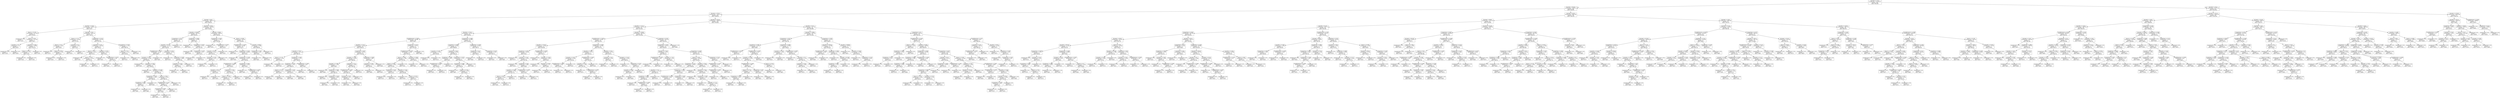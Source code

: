 digraph Tree {
node [shape=box, fontname="helvetica"] ;
edge [fontname="helvetica"] ;
0 [label="Perimeter <= 110.6\nsquared_error = 121144.947\nsamples = 455\nvalue = 655.692"] ;
1 [label="Perimeter <= 84.015\nsquared_error = 23018.11\nsamples = 362\nvalue = 506.951"] ;
0 -> 1 [labeldistance=2.5, labelangle=45, headlabel="True"] ;
2 [label="Perimeter <= 70.18\nsquared_error = 7346.374\nsamples = 203\nvalue = 398.633"] ;
1 -> 2 ;
3 [label="Perimeter <= 60.4\nsquared_error = 2682.572\nsamples = 58\nvalue = 285.614"] ;
2 -> 3 ;
4 [label="Perimeter <= 53.68\nsquared_error = 1278.011\nsamples = 20\nvalue = 226.7"] ;
3 -> 4 ;
5 [label="Texture <= 15.135\nsquared_error = 412.938\nsamples = 6\nvalue = 179.917"] ;
4 -> 5 ;
6 [label="squared_error = 0.0\nsamples = 1\nvalue = 143.5"] ;
5 -> 6 ;
7 [label="Texture <= 22.62\nsquared_error = 177.244\nsamples = 5\nvalue = 187.2"] ;
5 -> 7 ;
8 [label="Symmetry <= 0.2\nsquared_error = 1.0\nsamples = 2\nvalue = 202.9"] ;
7 -> 8 ;
9 [label="squared_error = 0.0\nsamples = 1\nvalue = 201.9"] ;
8 -> 9 ;
10 [label="squared_error = 0.0\nsamples = 1\nvalue = 203.9"] ;
8 -> 10 ;
11 [label="Symmetry <= 0.195\nsquared_error = 20.862\nsamples = 3\nvalue = 176.733"] ;
7 -> 11 ;
12 [label="Texture <= 25.015\nsquared_error = 1.21\nsamples = 2\nvalue = 179.9"] ;
11 -> 12 ;
13 [label="squared_error = 0.0\nsamples = 1\nvalue = 181.0"] ;
12 -> 13 ;
14 [label="squared_error = 0.0\nsamples = 1\nvalue = 178.8"] ;
12 -> 14 ;
15 [label="squared_error = 0.0\nsamples = 1\nvalue = 170.4"] ;
11 -> 15 ;
16 [label="Perimeter <= 56.1\nsquared_error = 308.748\nsamples = 14\nvalue = 246.75"] ;
4 -> 16 ;
17 [label="Texture <= 17.72\nsquared_error = 25.838\nsamples = 5\nvalue = 227.08"] ;
16 -> 17 ;
18 [label="Texture <= 15.14\nsquared_error = 8.407\nsamples = 3\nvalue = 230.8"] ;
17 -> 18 ;
19 [label="squared_error = 0.0\nsamples = 1\nvalue = 227.2"] ;
18 -> 19 ;
20 [label="Texture <= 16.335\nsquared_error = 2.89\nsamples = 2\nvalue = 232.6"] ;
18 -> 20 ;
21 [label="squared_error = 0.0\nsamples = 1\nvalue = 230.9"] ;
20 -> 21 ;
22 [label="squared_error = -0.0\nsamples = 1\nvalue = 234.3"] ;
20 -> 22 ;
23 [label="Symmetry <= 0.2\nsquared_error = 0.09\nsamples = 2\nvalue = 221.5"] ;
17 -> 23 ;
24 [label="squared_error = 0.0\nsamples = 1\nvalue = 221.8"] ;
23 -> 24 ;
25 [label="squared_error = -0.0\nsamples = 1\nvalue = 221.2"] ;
23 -> 25 ;
26 [label="Compactness <= 0.123\nsquared_error = 131.555\nsamples = 9\nvalue = 257.678"] ;
16 -> 26 ;
27 [label="Symmetry <= 0.177\nsquared_error = 103.909\nsamples = 6\nvalue = 263.15"] ;
26 -> 27 ;
28 [label="Texture <= 20.13\nsquared_error = 35.527\nsamples = 3\nvalue = 271.3"] ;
27 -> 28 ;
29 [label="squared_error = 0.0\nsamples = 1\nvalue = 278.6"] ;
28 -> 29 ;
30 [label="Texture <= 24.91\nsquared_error = 13.322\nsamples = 2\nvalue = 267.65"] ;
28 -> 30 ;
31 [label="squared_error = 0.0\nsamples = 1\nvalue = 264.0"] ;
30 -> 31 ;
32 [label="squared_error = 0.0\nsamples = 1\nvalue = 271.3"] ;
30 -> 32 ;
33 [label="Perimeter <= 57.78\nsquared_error = 39.447\nsamples = 3\nvalue = 255.0"] ;
27 -> 33 ;
34 [label="squared_error = 0.0\nsamples = 1\nvalue = 246.3"] ;
33 -> 34 ;
35 [label="FractalDimension <= 0.073\nsquared_error = 2.402\nsamples = 2\nvalue = 259.35"] ;
33 -> 35 ;
36 [label="squared_error = 0.0\nsamples = 1\nvalue = 260.9"] ;
35 -> 36 ;
37 [label="squared_error = -0.0\nsamples = 1\nvalue = 257.8"] ;
35 -> 37 ;
38 [label="Smoothness <= 0.103\nsquared_error = 7.176\nsamples = 3\nvalue = 246.733"] ;
26 -> 38 ;
39 [label="Texture <= 17.33\nsquared_error = 0.122\nsamples = 2\nvalue = 244.85"] ;
38 -> 39 ;
40 [label="squared_error = 0.0\nsamples = 1\nvalue = 245.2"] ;
39 -> 40 ;
41 [label="squared_error = 0.0\nsamples = 1\nvalue = 244.5"] ;
39 -> 41 ;
42 [label="squared_error = -0.0\nsamples = 1\nvalue = 250.5"] ;
38 -> 42 ;
43 [label="Perimeter <= 64.89\nsquared_error = 633.609\nsamples = 38\nvalue = 316.621"] ;
3 -> 43 ;
44 [label="Perimeter <= 64.265\nsquared_error = 109.329\nsamples = 19\nvalue = 294.611"] ;
43 -> 44 ;
45 [label="Compactness <= 0.19\nsquared_error = 62.431\nsamples = 15\nvalue = 290.72"] ;
44 -> 45 ;
46 [label="Perimeter <= 62.71\nsquared_error = 41.485\nsamples = 14\nvalue = 292.021"] ;
45 -> 46 ;
47 [label="FractalDimension <= 0.071\nsquared_error = 11.997\nsamples = 10\nvalue = 288.71"] ;
46 -> 47 ;
48 [label="Symmetry <= 0.147\nsquared_error = 5.008\nsamples = 9\nvalue = 289.622"] ;
47 -> 48 ;
49 [label="squared_error = 0.0\nsamples = 1\nvalue = 294.5"] ;
48 -> 49 ;
50 [label="Symmetry <= 0.158\nsquared_error = 2.289\nsamples = 8\nvalue = 289.012"] ;
48 -> 50 ;
51 [label="squared_error = 0.0\nsamples = 1\nvalue = 285.7"] ;
50 -> 51 ;
52 [label="Perimeter <= 61.495\nsquared_error = 0.824\nsamples = 7\nvalue = 289.486"] ;
50 -> 52 ;
53 [label="Compactness <= 0.052\nsquared_error = 0.169\nsamples = 3\nvalue = 288.567"] ;
52 -> 53 ;
54 [label="Smoothness <= 0.081\nsquared_error = 0.04\nsamples = 2\nvalue = 288.3"] ;
53 -> 54 ;
55 [label="squared_error = 0.0\nsamples = 1\nvalue = 288.1"] ;
54 -> 55 ;
56 [label="squared_error = 0.0\nsamples = 1\nvalue = 288.5"] ;
54 -> 56 ;
57 [label="squared_error = 0.0\nsamples = 1\nvalue = 289.1"] ;
53 -> 57 ;
58 [label="Texture <= 23.66\nsquared_error = 0.207\nsamples = 4\nvalue = 290.175"] ;
52 -> 58 ;
59 [label="FractalDimension <= 0.07\nsquared_error = 0.042\nsamples = 3\nvalue = 289.933"] ;
58 -> 59 ;
60 [label="Compactness <= 0.065\nsquared_error = 0.01\nsamples = 2\nvalue = 289.8"] ;
59 -> 60 ;
61 [label="squared_error = 0.0\nsamples = 1\nvalue = 289.9"] ;
60 -> 61 ;
62 [label="squared_error = 0.0\nsamples = 1\nvalue = 289.7"] ;
60 -> 62 ;
63 [label="squared_error = -0.0\nsamples = 1\nvalue = 290.2"] ;
59 -> 63 ;
64 [label="squared_error = -0.0\nsamples = 1\nvalue = 290.9"] ;
58 -> 64 ;
65 [label="squared_error = 0.0\nsamples = 1\nvalue = 280.5"] ;
47 -> 65 ;
66 [label="Symmetry <= 0.178\nsquared_error = 19.255\nsamples = 4\nvalue = 300.3"] ;
46 -> 66 ;
67 [label="squared_error = 0.0\nsamples = 1\nvalue = 307.3"] ;
66 -> 67 ;
68 [label="Smoothness <= 0.108\nsquared_error = 3.896\nsamples = 3\nvalue = 297.967"] ;
66 -> 68 ;
69 [label="Symmetry <= 0.225\nsquared_error = 0.902\nsamples = 2\nvalue = 299.25"] ;
68 -> 69 ;
70 [label="squared_error = 0.0\nsamples = 1\nvalue = 298.3"] ;
69 -> 70 ;
71 [label="squared_error = -0.0\nsamples = 1\nvalue = 300.2"] ;
69 -> 71 ;
72 [label="squared_error = -0.0\nsamples = 1\nvalue = 295.4"] ;
68 -> 72 ;
73 [label="squared_error = -0.0\nsamples = 1\nvalue = 272.5"] ;
45 -> 73 ;
74 [label="Smoothness <= 0.099\nsquared_error = 15.585\nsamples = 4\nvalue = 309.2"] ;
44 -> 74 ;
75 [label="squared_error = 0.0\nsamples = 1\nvalue = 302.4"] ;
74 -> 75 ;
76 [label="Compactness <= 0.074\nsquared_error = 0.229\nsamples = 3\nvalue = 311.467"] ;
74 -> 76 ;
77 [label="squared_error = 0.0\nsamples = 1\nvalue = 310.8"] ;
76 -> 77 ;
78 [label="Compactness <= 0.078\nsquared_error = 0.01\nsamples = 2\nvalue = 311.8"] ;
76 -> 78 ;
79 [label="squared_error = 0.0\nsamples = 1\nvalue = 311.7"] ;
78 -> 79 ;
80 [label="squared_error = 0.0\nsamples = 1\nvalue = 311.9"] ;
78 -> 80 ;
81 [label="Perimeter <= 66.62\nsquared_error = 188.962\nsamples = 19\nvalue = 338.632"] ;
43 -> 81 ;
82 [label="Compactness <= 0.055\nsquared_error = 2.195\nsamples = 6\nvalue = 322.483"] ;
81 -> 82 ;
83 [label="squared_error = 0.0\nsamples = 1\nvalue = 324.9"] ;
82 -> 83 ;
84 [label="FractalDimension <= 0.071\nsquared_error = 1.232\nsamples = 5\nvalue = 322.0"] ;
82 -> 84 ;
85 [label="Perimeter <= 65.71\nsquared_error = 0.027\nsamples = 4\nvalue = 321.45"] ;
84 -> 85 ;
86 [label="Symmetry <= 0.178\nsquared_error = 0.01\nsamples = 2\nvalue = 321.3"] ;
85 -> 86 ;
87 [label="squared_error = 0.0\nsamples = 1\nvalue = 321.4"] ;
86 -> 87 ;
88 [label="squared_error = 0.0\nsamples = 1\nvalue = 321.2"] ;
86 -> 88 ;
89 [label="squared_error = -0.0\nsamples = 2\nvalue = 321.6"] ;
85 -> 89 ;
90 [label="squared_error = 0.0\nsamples = 1\nvalue = 324.2"] ;
84 -> 90 ;
91 [label="Texture <= 20.935\nsquared_error = 99.261\nsamples = 13\nvalue = 346.085"] ;
81 -> 91 ;
92 [label="FractalDimension <= 0.057\nsquared_error = 45.963\nsamples = 10\nvalue = 341.71"] ;
91 -> 92 ;
93 [label="squared_error = 0.0\nsamples = 1\nvalue = 355.3"] ;
92 -> 93 ;
94 [label="Compactness <= 0.044\nsquared_error = 28.269\nsamples = 9\nvalue = 340.2"] ;
92 -> 94 ;
95 [label="squared_error = 0.0\nsamples = 1\nvalue = 349.6"] ;
94 -> 95 ;
96 [label="Compactness <= 0.108\nsquared_error = 19.377\nsamples = 8\nvalue = 339.025"] ;
94 -> 96 ;
97 [label="FractalDimension <= 0.065\nsquared_error = 6.842\nsamples = 5\nvalue = 336.52"] ;
96 -> 97 ;
98 [label="Perimeter <= 66.77\nsquared_error = 2.56\nsamples = 2\nvalue = 339.3"] ;
97 -> 98 ;
99 [label="squared_error = 0.0\nsamples = 1\nvalue = 337.7"] ;
98 -> 99 ;
100 [label="squared_error = 0.0\nsamples = 1\nvalue = 340.9"] ;
98 -> 100 ;
101 [label="Symmetry <= 0.207\nsquared_error = 1.109\nsamples = 3\nvalue = 334.667"] ;
97 -> 101 ;
102 [label="Texture <= 16.795\nsquared_error = 0.123\nsamples = 2\nvalue = 333.95"] ;
101 -> 102 ;
103 [label="squared_error = 0.0\nsamples = 1\nvalue = 333.6"] ;
102 -> 103 ;
104 [label="squared_error = -0.0\nsamples = 1\nvalue = 334.3"] ;
102 -> 104 ;
105 [label="squared_error = 0.0\nsamples = 1\nvalue = 336.1"] ;
101 -> 105 ;
106 [label="Smoothness <= 0.094\nsquared_error = 12.38\nsamples = 3\nvalue = 343.2"] ;
96 -> 106 ;
107 [label="squared_error = 0.0\nsamples = 1\nvalue = 338.3"] ;
106 -> 107 ;
108 [label="FractalDimension <= 0.067\nsquared_error = 0.562\nsamples = 2\nvalue = 345.65"] ;
106 -> 108 ;
109 [label="squared_error = 0.0\nsamples = 1\nvalue = 346.4"] ;
108 -> 109 ;
110 [label="squared_error = 0.0\nsamples = 1\nvalue = 344.9"] ;
108 -> 110 ;
111 [label="Perimeter <= 68.84\nsquared_error = 0.496\nsamples = 3\nvalue = 360.667"] ;
91 -> 111 ;
112 [label="Compactness <= 0.05\nsquared_error = 0.09\nsamples = 2\nvalue = 360.2"] ;
111 -> 112 ;
113 [label="squared_error = 0.0\nsamples = 1\nvalue = 360.5"] ;
112 -> 113 ;
114 [label="squared_error = 0.0\nsamples = 1\nvalue = 359.9"] ;
112 -> 114 ;
115 [label="squared_error = 0.0\nsamples = 1\nvalue = 361.6"] ;
111 -> 115 ;
116 [label="Perimeter <= 78.145\nsquared_error = 2058.761\nsamples = 145\nvalue = 443.841"] ;
2 -> 116 ;
117 [label="Perimeter <= 74.215\nsquared_error = 673.274\nsamples = 87\nvalue = 412.603"] ;
116 -> 117 ;
118 [label="Perimeter <= 73.32\nsquared_error = 194.587\nsamples = 41\nvalue = 390.902"] ;
117 -> 118 ;
119 [label="FractalDimension <= 0.065\nsquared_error = 126.866\nsamples = 28\nvalue = 384.5"] ;
118 -> 119 ;
120 [label="Perimeter <= 71.34\nsquared_error = 64.916\nsamples = 19\nvalue = 390.211"] ;
119 -> 120 ;
121 [label="Perimeter <= 70.57\nsquared_error = 10.754\nsamples = 8\nvalue = 383.375"] ;
120 -> 121 ;
122 [label="Texture <= 15.725\nsquared_error = 2.103\nsamples = 2\nvalue = 379.65"] ;
121 -> 122 ;
123 [label="squared_error = 0.0\nsamples = 1\nvalue = 378.2"] ;
122 -> 123 ;
124 [label="squared_error = 0.0\nsamples = 1\nvalue = 381.1"] ;
122 -> 124 ;
125 [label="Smoothness <= 0.091\nsquared_error = 7.471\nsamples = 6\nvalue = 384.617"] ;
121 -> 125 ;
126 [label="Smoothness <= 0.076\nsquared_error = 1.612\nsamples = 4\nvalue = 386.375"] ;
125 -> 126 ;
127 [label="Texture <= 21.72\nsquared_error = 0.49\nsamples = 2\nvalue = 385.3"] ;
126 -> 127 ;
128 [label="squared_error = 0.0\nsamples = 1\nvalue = 384.6"] ;
127 -> 128 ;
129 [label="squared_error = 0.0\nsamples = 1\nvalue = 386.0"] ;
127 -> 129 ;
130 [label="Compactness <= 0.04\nsquared_error = 0.422\nsamples = 2\nvalue = 387.45"] ;
126 -> 130 ;
131 [label="squared_error = 0.0\nsamples = 1\nvalue = 386.8"] ;
130 -> 131 ;
132 [label="squared_error = -0.0\nsamples = 1\nvalue = 388.1"] ;
130 -> 132 ;
133 [label="FractalDimension <= 0.061\nsquared_error = 0.64\nsamples = 2\nvalue = 381.1"] ;
125 -> 133 ;
134 [label="squared_error = 0.0\nsamples = 1\nvalue = 381.9"] ;
133 -> 134 ;
135 [label="squared_error = -0.0\nsamples = 1\nvalue = 380.3"] ;
133 -> 135 ;
136 [label="Smoothness <= 0.097\nsquared_error = 45.611\nsamples = 11\nvalue = 395.182"] ;
120 -> 136 ;
137 [label="Perimeter <= 72.485\nsquared_error = 24.912\nsamples = 8\nvalue = 398.362"] ;
136 -> 137 ;
138 [label="Perimeter <= 71.585\nsquared_error = 7.165\nsamples = 4\nvalue = 394.3"] ;
137 -> 138 ;
139 [label="squared_error = 0.0\nsamples = 1\nvalue = 390.0"] ;
138 -> 139 ;
140 [label="Smoothness <= 0.084\nsquared_error = 1.336\nsamples = 3\nvalue = 395.733"] ;
138 -> 140 ;
141 [label="squared_error = 0.0\nsamples = 1\nvalue = 394.1"] ;
140 -> 141 ;
142 [label="Compactness <= 0.052\nsquared_error = 0.003\nsamples = 2\nvalue = 396.55"] ;
140 -> 142 ;
143 [label="squared_error = 0.0\nsamples = 1\nvalue = 396.6"] ;
142 -> 143 ;
144 [label="squared_error = 0.0\nsamples = 1\nvalue = 396.5"] ;
142 -> 144 ;
145 [label="Perimeter <= 73.17\nsquared_error = 9.652\nsamples = 4\nvalue = 402.425"] ;
137 -> 145 ;
146 [label="FractalDimension <= 0.061\nsquared_error = 1.869\nsamples = 3\nvalue = 400.767"] ;
145 -> 146 ;
147 [label="Symmetry <= 0.167\nsquared_error = 0.0\nsamples = 2\nvalue = 399.8"] ;
146 -> 147 ;
148 [label="squared_error = 0.0\nsamples = 1\nvalue = 399.8"] ;
147 -> 148 ;
149 [label="squared_error = 0.0\nsamples = 1\nvalue = 399.8"] ;
147 -> 149 ;
150 [label="squared_error = -0.0\nsamples = 1\nvalue = 402.7"] ;
146 -> 150 ;
151 [label="squared_error = 0.0\nsamples = 1\nvalue = 407.4"] ;
145 -> 151 ;
152 [label="Compactness <= 0.095\nsquared_error = 1.887\nsamples = 3\nvalue = 386.7"] ;
136 -> 152 ;
153 [label="Symmetry <= 0.185\nsquared_error = 0.123\nsamples = 2\nvalue = 387.65"] ;
152 -> 153 ;
154 [label="squared_error = 0.0\nsamples = 1\nvalue = 388.0"] ;
153 -> 154 ;
155 [label="squared_error = 0.0\nsamples = 1\nvalue = 387.3"] ;
153 -> 155 ;
156 [label="squared_error = 0.0\nsamples = 1\nvalue = 384.8"] ;
152 -> 156 ;
157 [label="Smoothness <= 0.123\nsquared_error = 43.471\nsamples = 9\nvalue = 372.444"] ;
119 -> 157 ;
158 [label="FractalDimension <= 0.074\nsquared_error = 21.909\nsamples = 8\nvalue = 370.712"] ;
157 -> 158 ;
159 [label="Texture <= 21.895\nsquared_error = 7.482\nsamples = 6\nvalue = 372.933"] ;
158 -> 159 ;
160 [label="Texture <= 16.08\nsquared_error = 1.806\nsamples = 5\nvalue = 371.84"] ;
159 -> 160 ;
161 [label="Smoothness <= 0.102\nsquared_error = 0.36\nsamples = 2\nvalue = 373.3"] ;
160 -> 161 ;
162 [label="squared_error = 0.0\nsamples = 1\nvalue = 372.7"] ;
161 -> 162 ;
163 [label="squared_error = 0.0\nsamples = 1\nvalue = 373.9"] ;
161 -> 163 ;
164 [label="Perimeter <= 71.06\nsquared_error = 0.402\nsamples = 3\nvalue = 370.867"] ;
160 -> 164 ;
165 [label="squared_error = 0.0\nsamples = 1\nvalue = 370.0"] ;
164 -> 165 ;
166 [label="Texture <= 19.275\nsquared_error = 0.04\nsamples = 2\nvalue = 371.3"] ;
164 -> 166 ;
167 [label="squared_error = 0.0\nsamples = 1\nvalue = 371.5"] ;
166 -> 167 ;
168 [label="squared_error = 0.0\nsamples = 1\nvalue = 371.1"] ;
166 -> 168 ;
169 [label="squared_error = -0.0\nsamples = 1\nvalue = 378.4"] ;
159 -> 169 ;
170 [label="Symmetry <= 0.208\nsquared_error = 6.003\nsamples = 2\nvalue = 364.05"] ;
158 -> 170 ;
171 [label="squared_error = 0.0\nsamples = 1\nvalue = 366.5"] ;
170 -> 171 ;
172 [label="squared_error = -0.0\nsamples = 1\nvalue = 361.6"] ;
170 -> 172 ;
173 [label="squared_error = -0.0\nsamples = 1\nvalue = 386.3"] ;
157 -> 173 ;
174 [label="Compactness <= 0.088\nsquared_error = 61.998\nsamples = 13\nvalue = 404.692"] ;
118 -> 174 ;
175 [label="Smoothness <= 0.085\nsquared_error = 29.198\nsamples = 9\nvalue = 408.667"] ;
174 -> 175 ;
176 [label="Symmetry <= 0.159\nsquared_error = 17.222\nsamples = 2\nvalue = 416.85"] ;
175 -> 176 ;
177 [label="squared_error = 0.0\nsamples = 1\nvalue = 412.7"] ;
176 -> 177 ;
178 [label="squared_error = -0.0\nsamples = 1\nvalue = 421.0"] ;
176 -> 178 ;
179 [label="Symmetry <= 0.181\nsquared_error = 8.019\nsamples = 7\nvalue = 406.329"] ;
175 -> 179 ;
180 [label="Smoothness <= 0.099\nsquared_error = 1.407\nsamples = 3\nvalue = 403.4"] ;
179 -> 180 ;
181 [label="FractalDimension <= 0.062\nsquared_error = 0.422\nsamples = 2\nvalue = 402.65"] ;
180 -> 181 ;
182 [label="squared_error = 0.0\nsamples = 1\nvalue = 403.3"] ;
181 -> 182 ;
183 [label="squared_error = 0.0\nsamples = 1\nvalue = 402.0"] ;
181 -> 183 ;
184 [label="squared_error = 0.0\nsamples = 1\nvalue = 404.9"] ;
180 -> 184 ;
185 [label="Compactness <= 0.078\nsquared_error = 1.722\nsamples = 4\nvalue = 408.525"] ;
179 -> 185 ;
186 [label="Smoothness <= 0.086\nsquared_error = 0.096\nsamples = 3\nvalue = 409.267"] ;
185 -> 186 ;
187 [label="squared_error = 0.0\nsamples = 1\nvalue = 409.7"] ;
186 -> 187 ;
188 [label="Texture <= 14.735\nsquared_error = 0.003\nsamples = 2\nvalue = 409.05"] ;
186 -> 188 ;
189 [label="squared_error = 0.0\nsamples = 1\nvalue = 409.1"] ;
188 -> 189 ;
190 [label="squared_error = 0.0\nsamples = 1\nvalue = 409.0"] ;
188 -> 190 ;
191 [label="squared_error = -0.0\nsamples = 1\nvalue = 406.3"] ;
185 -> 191 ;
192 [label="Compactness <= 0.106\nsquared_error = 20.292\nsamples = 4\nvalue = 395.75"] ;
174 -> 192 ;
193 [label="Smoothness <= 0.11\nsquared_error = 3.062\nsamples = 2\nvalue = 399.75"] ;
192 -> 193 ;
194 [label="squared_error = 0.0\nsamples = 1\nvalue = 398.0"] ;
193 -> 194 ;
195 [label="squared_error = 0.0\nsamples = 1\nvalue = 401.5"] ;
193 -> 195 ;
196 [label="Compactness <= 0.125\nsquared_error = 5.523\nsamples = 2\nvalue = 391.75"] ;
192 -> 196 ;
197 [label="squared_error = 0.0\nsamples = 1\nvalue = 394.1"] ;
196 -> 197 ;
198 [label="squared_error = 0.0\nsamples = 1\nvalue = 389.4"] ;
196 -> 198 ;
199 [label="Perimeter <= 76.385\nsquared_error = 306.064\nsamples = 46\nvalue = 431.946"] ;
117 -> 199 ;
200 [label="FractalDimension <= 0.061\nsquared_error = 116.86\nsamples = 24\nvalue = 421.325"] ;
199 -> 200 ;
201 [label="Perimeter <= 75.525\nsquared_error = 43.815\nsamples = 11\nvalue = 430.309"] ;
200 -> 201 ;
202 [label="Smoothness <= 0.076\nsquared_error = 19.229\nsamples = 7\nvalue = 426.4"] ;
201 -> 202 ;
203 [label="squared_error = 0.0\nsamples = 1\nvalue = 417.2"] ;
202 -> 203 ;
204 [label="Symmetry <= 0.142\nsquared_error = 5.976\nsamples = 6\nvalue = 427.933"] ;
202 -> 204 ;
205 [label="squared_error = 0.0\nsamples = 1\nvalue = 423.6"] ;
204 -> 205 ;
206 [label="Smoothness <= 0.09\nsquared_error = 2.664\nsamples = 5\nvalue = 428.8"] ;
204 -> 206 ;
207 [label="Symmetry <= 0.182\nsquared_error = 0.096\nsamples = 3\nvalue = 427.733"] ;
206 -> 207 ;
208 [label="Texture <= 20.27\nsquared_error = 0.002\nsamples = 2\nvalue = 427.95"] ;
207 -> 208 ;
209 [label="squared_error = 0.0\nsamples = 1\nvalue = 428.0"] ;
208 -> 209 ;
210 [label="squared_error = 0.0\nsamples = 1\nvalue = 427.9"] ;
208 -> 210 ;
211 [label="squared_error = 0.0\nsamples = 1\nvalue = 427.3"] ;
207 -> 211 ;
212 [label="FractalDimension <= 0.059\nsquared_error = 2.25\nsamples = 2\nvalue = 430.4"] ;
206 -> 212 ;
213 [label="squared_error = 0.0\nsamples = 1\nvalue = 428.9"] ;
212 -> 213 ;
214 [label="squared_error = -0.0\nsamples = 1\nvalue = 431.9"] ;
212 -> 214 ;
215 [label="FractalDimension <= 0.056\nsquared_error = 13.303\nsamples = 4\nvalue = 437.15"] ;
201 -> 215 ;
216 [label="squared_error = 0.0\nsamples = 1\nvalue = 442.7"] ;
215 -> 216 ;
217 [label="Perimeter <= 75.625\nsquared_error = 4.047\nsamples = 3\nvalue = 435.3"] ;
215 -> 217 ;
218 [label="squared_error = 0.0\nsamples = 1\nvalue = 432.7"] ;
217 -> 218 ;
219 [label="Perimeter <= 75.955\nsquared_error = 1.0\nsamples = 2\nvalue = 436.6"] ;
217 -> 219 ;
220 [label="squared_error = 0.0\nsamples = 1\nvalue = 437.6"] ;
219 -> 220 ;
221 [label="squared_error = -0.0\nsamples = 1\nvalue = 435.6"] ;
219 -> 221 ;
222 [label="Compactness <= 0.099\nsquared_error = 52.582\nsamples = 13\nvalue = 413.723"] ;
200 -> 222 ;
223 [label="Perimeter <= 74.95\nsquared_error = 17.577\nsamples = 7\nvalue = 419.443"] ;
222 -> 223 ;
224 [label="Symmetry <= 0.187\nsquared_error = 6.269\nsamples = 3\nvalue = 415.467"] ;
223 -> 224 ;
225 [label="FractalDimension <= 0.064\nsquared_error = 1.562\nsamples = 2\nvalue = 413.85"] ;
224 -> 225 ;
226 [label="squared_error = 0.0\nsamples = 1\nvalue = 415.1"] ;
225 -> 226 ;
227 [label="squared_error = 0.0\nsamples = 1\nvalue = 412.6"] ;
225 -> 227 ;
228 [label="squared_error = -0.0\nsamples = 1\nvalue = 418.7"] ;
224 -> 228 ;
229 [label="FractalDimension <= 0.067\nsquared_error = 5.307\nsamples = 4\nvalue = 422.425"] ;
223 -> 229 ;
230 [label="Symmetry <= 0.173\nsquared_error = 1.396\nsamples = 3\nvalue = 421.233"] ;
229 -> 230 ;
231 [label="squared_error = 0.0\nsamples = 1\nvalue = 422.9"] ;
230 -> 231 ;
232 [label="FractalDimension <= 0.065\nsquared_error = 0.01\nsamples = 2\nvalue = 420.4"] ;
230 -> 232 ;
233 [label="squared_error = 0.0\nsamples = 1\nvalue = 420.5"] ;
232 -> 233 ;
234 [label="squared_error = 0.0\nsamples = 1\nvalue = 420.3"] ;
232 -> 234 ;
235 [label="squared_error = 0.0\nsamples = 1\nvalue = 426.0"] ;
229 -> 235 ;
236 [label="Perimeter <= 74.91\nsquared_error = 10.723\nsamples = 6\nvalue = 407.05"] ;
222 -> 236 ;
237 [label="Symmetry <= 0.16\nsquared_error = 0.09\nsamples = 2\nvalue = 403.2"] ;
236 -> 237 ;
238 [label="squared_error = 0.0\nsamples = 1\nvalue = 403.5"] ;
237 -> 238 ;
239 [label="squared_error = 0.0\nsamples = 1\nvalue = 402.9"] ;
237 -> 239 ;
240 [label="Perimeter <= 75.315\nsquared_error = 4.922\nsamples = 4\nvalue = 408.975"] ;
236 -> 240 ;
241 [label="squared_error = 0.0\nsamples = 1\nvalue = 412.5"] ;
240 -> 241 ;
242 [label="Compactness <= 0.152\nsquared_error = 1.04\nsamples = 3\nvalue = 407.8"] ;
240 -> 242 ;
243 [label="Symmetry <= 0.192\nsquared_error = 0.09\nsamples = 2\nvalue = 408.5"] ;
242 -> 243 ;
244 [label="squared_error = 0.0\nsamples = 1\nvalue = 408.2"] ;
243 -> 244 ;
245 [label="squared_error = 0.0\nsamples = 1\nvalue = 408.8"] ;
243 -> 245 ;
246 [label="squared_error = 0.0\nsamples = 1\nvalue = 406.4"] ;
242 -> 246 ;
247 [label="Smoothness <= 0.129\nsquared_error = 255.176\nsamples = 22\nvalue = 443.532"] ;
199 -> 247 ;
248 [label="Compactness <= 0.047\nsquared_error = 102.78\nsamples = 21\nvalue = 446.267"] ;
247 -> 248 ;
249 [label="Perimeter <= 77.335\nsquared_error = 6.917\nsamples = 4\nvalue = 462.475"] ;
248 -> 249 ;
250 [label="FractalDimension <= 0.057\nsquared_error = 1.823\nsamples = 2\nvalue = 460.05"] ;
249 -> 250 ;
251 [label="squared_error = 0.0\nsamples = 1\nvalue = 461.4"] ;
250 -> 251 ;
252 [label="squared_error = 0.0\nsamples = 1\nvalue = 458.7"] ;
250 -> 252 ;
253 [label="Perimeter <= 77.65\nsquared_error = 0.25\nsamples = 2\nvalue = 464.9"] ;
249 -> 253 ;
254 [label="squared_error = 0.0\nsamples = 1\nvalue = 465.4"] ;
253 -> 254 ;
255 [label="squared_error = 0.0\nsamples = 1\nvalue = 464.4"] ;
253 -> 255 ;
256 [label="Compactness <= 0.104\nsquared_error = 48.978\nsamples = 17\nvalue = 442.453"] ;
248 -> 256 ;
257 [label="Texture <= 19.83\nsquared_error = 33.985\nsamples = 13\nvalue = 444.931"] ;
256 -> 257 ;
258 [label="Compactness <= 0.071\nsquared_error = 18.635\nsamples = 8\nvalue = 448.362"] ;
257 -> 258 ;
259 [label="Perimeter <= 77.9\nsquared_error = 21.392\nsamples = 4\nvalue = 450.725"] ;
258 -> 259 ;
260 [label="Smoothness <= 0.088\nsquared_error = 5.642\nsamples = 3\nvalue = 448.333"] ;
259 -> 260 ;
261 [label="squared_error = 0.0\nsamples = 1\nvalue = 445.3"] ;
260 -> 261 ;
262 [label="FractalDimension <= 0.063\nsquared_error = 1.562\nsamples = 2\nvalue = 449.85"] ;
260 -> 262 ;
263 [label="squared_error = 0.0\nsamples = 1\nvalue = 448.6"] ;
262 -> 263 ;
264 [label="squared_error = 0.0\nsamples = 1\nvalue = 451.1"] ;
262 -> 264 ;
265 [label="squared_error = 0.0\nsamples = 1\nvalue = 457.9"] ;
259 -> 265 ;
266 [label="Compactness <= 0.091\nsquared_error = 4.715\nsamples = 4\nvalue = 446.0"] ;
258 -> 266 ;
267 [label="FractalDimension <= 0.063\nsquared_error = 0.902\nsamples = 2\nvalue = 444.25"] ;
266 -> 267 ;
268 [label="squared_error = 0.0\nsamples = 1\nvalue = 443.3"] ;
267 -> 268 ;
269 [label="squared_error = 0.0\nsamples = 1\nvalue = 445.2"] ;
267 -> 269 ;
270 [label="Compactness <= 0.094\nsquared_error = 2.402\nsamples = 2\nvalue = 447.75"] ;
266 -> 270 ;
271 [label="squared_error = 0.0\nsamples = 1\nvalue = 449.3"] ;
270 -> 271 ;
272 [label="squared_error = 0.0\nsamples = 1\nvalue = 446.2"] ;
270 -> 272 ;
273 [label="Perimeter <= 76.46\nsquared_error = 9.554\nsamples = 5\nvalue = 439.44"] ;
257 -> 273 ;
274 [label="squared_error = 0.0\nsamples = 1\nvalue = 433.8"] ;
273 -> 274 ;
275 [label="Perimeter <= 76.65\nsquared_error = 2.003\nsamples = 4\nvalue = 440.85"] ;
273 -> 275 ;
276 [label="squared_error = 0.0\nsamples = 1\nvalue = 438.6"] ;
275 -> 276 ;
277 [label="Smoothness <= 0.085\nsquared_error = 0.42\nsamples = 3\nvalue = 441.6"] ;
275 -> 277 ;
278 [label="squared_error = 0.0\nsamples = 1\nvalue = 442.5"] ;
277 -> 278 ;
279 [label="Perimeter <= 77.74\nsquared_error = 0.022\nsamples = 2\nvalue = 441.15"] ;
277 -> 279 ;
280 [label="squared_error = 0.0\nsamples = 1\nvalue = 441.3"] ;
279 -> 280 ;
281 [label="squared_error = 0.0\nsamples = 1\nvalue = 441.0"] ;
279 -> 281 ;
282 [label="Compactness <= 0.141\nsquared_error = 12.9\nsamples = 4\nvalue = 434.4"] ;
256 -> 282 ;
283 [label="FractalDimension <= 0.072\nsquared_error = 0.116\nsamples = 3\nvalue = 432.333"] ;
282 -> 283 ;
284 [label="FractalDimension <= 0.065\nsquared_error = 0.01\nsamples = 2\nvalue = 432.1"] ;
283 -> 284 ;
285 [label="squared_error = 0.0\nsamples = 1\nvalue = 432.2"] ;
284 -> 285 ;
286 [label="squared_error = -0.0\nsamples = 1\nvalue = 432.0"] ;
284 -> 286 ;
287 [label="squared_error = 0.0\nsamples = 1\nvalue = 432.8"] ;
283 -> 287 ;
288 [label="squared_error = 0.0\nsamples = 1\nvalue = 440.6"] ;
282 -> 288 ;
289 [label="squared_error = -0.0\nsamples = 1\nvalue = 386.1"] ;
247 -> 289 ;
290 [label="Perimeter <= 81.27\nsquared_error = 477.709\nsamples = 58\nvalue = 490.698"] ;
116 -> 290 ;
291 [label="Perimeter <= 79.805\nsquared_error = 165.529\nsamples = 26\nvalue = 472.438"] ;
290 -> 291 ;
292 [label="Compactness <= 0.071\nsquared_error = 46.881\nsamples = 16\nvalue = 464.794"] ;
291 -> 292 ;
293 [label="Smoothness <= 0.081\nsquared_error = 24.706\nsamples = 10\nvalue = 468.6"] ;
292 -> 293 ;
294 [label="FractalDimension <= 0.059\nsquared_error = 0.16\nsamples = 2\nvalue = 476.9"] ;
293 -> 294 ;
295 [label="squared_error = 0.0\nsamples = 1\nvalue = 476.5"] ;
294 -> 295 ;
296 [label="squared_error = 0.0\nsamples = 1\nvalue = 477.3"] ;
294 -> 296 ;
297 [label="FractalDimension <= 0.061\nsquared_error = 9.314\nsamples = 8\nvalue = 466.525"] ;
293 -> 297 ;
298 [label="Symmetry <= 0.184\nsquared_error = 4.318\nsamples = 7\nvalue = 467.414"] ;
297 -> 298 ;
299 [label="FractalDimension <= 0.059\nsquared_error = 2.646\nsamples = 5\nvalue = 468.34"] ;
298 -> 299 ;
300 [label="Texture <= 15.735\nsquared_error = 1.04\nsamples = 3\nvalue = 469.5"] ;
299 -> 300 ;
301 [label="Compactness <= 0.054\nsquared_error = 0.09\nsamples = 2\nvalue = 468.8"] ;
300 -> 301 ;
302 [label="squared_error = 0.0\nsamples = 1\nvalue = 469.1"] ;
301 -> 302 ;
303 [label="squared_error = 0.0\nsamples = 1\nvalue = 468.5"] ;
301 -> 303 ;
304 [label="squared_error = -0.0\nsamples = 1\nvalue = 470.9"] ;
300 -> 304 ;
305 [label="Compactness <= 0.06\nsquared_error = 0.01\nsamples = 2\nvalue = 466.6"] ;
299 -> 305 ;
306 [label="squared_error = 0.0\nsamples = 1\nvalue = 466.5"] ;
305 -> 306 ;
307 [label="squared_error = -0.0\nsamples = 1\nvalue = 466.7"] ;
305 -> 307 ;
308 [label="Texture <= 15.155\nsquared_error = 1.0\nsamples = 2\nvalue = 465.1"] ;
298 -> 308 ;
309 [label="squared_error = 0.0\nsamples = 1\nvalue = 464.1"] ;
308 -> 309 ;
310 [label="squared_error = -0.0\nsamples = 1\nvalue = 466.1"] ;
308 -> 310 ;
311 [label="squared_error = -0.0\nsamples = 1\nvalue = 460.3"] ;
297 -> 311 ;
312 [label="Smoothness <= 0.089\nsquared_error = 19.449\nsamples = 6\nvalue = 458.45"] ;
292 -> 312 ;
313 [label="Symmetry <= 0.179\nsquared_error = 4.203\nsamples = 2\nvalue = 464.05"] ;
312 -> 313 ;
314 [label="squared_error = 0.0\nsamples = 1\nvalue = 462.0"] ;
313 -> 314 ;
315 [label="squared_error = 0.0\nsamples = 1\nvalue = 466.1"] ;
313 -> 315 ;
316 [label="FractalDimension <= 0.061\nsquared_error = 3.552\nsamples = 4\nvalue = 455.65"] ;
312 -> 316 ;
317 [label="squared_error = 0.0\nsamples = 1\nvalue = 458.4"] ;
316 -> 317 ;
318 [label="Symmetry <= 0.2\nsquared_error = 1.376\nsamples = 3\nvalue = 454.733"] ;
316 -> 318 ;
319 [label="Symmetry <= 0.167\nsquared_error = 0.062\nsamples = 2\nvalue = 455.55"] ;
318 -> 319 ;
320 [label="squared_error = 0.0\nsamples = 1\nvalue = 455.3"] ;
319 -> 320 ;
321 [label="squared_error = -0.0\nsamples = 1\nvalue = 455.8"] ;
319 -> 321 ;
322 [label="squared_error = -0.0\nsamples = 1\nvalue = 453.1"] ;
318 -> 322 ;
323 [label="Compactness <= 0.091\nsquared_error = 112.25\nsamples = 10\nvalue = 484.67"] ;
291 -> 323 ;
324 [label="Perimeter <= 80.535\nsquared_error = 41.486\nsamples = 6\nvalue = 491.367"] ;
323 -> 324 ;
325 [label="FractalDimension <= 0.06\nsquared_error = 19.802\nsamples = 2\nvalue = 484.55"] ;
324 -> 325 ;
326 [label="squared_error = 0.0\nsamples = 1\nvalue = 489.0"] ;
325 -> 326 ;
327 [label="squared_error = 0.0\nsamples = 1\nvalue = 480.1"] ;
325 -> 327 ;
328 [label="Smoothness <= 0.082\nsquared_error = 17.477\nsamples = 4\nvalue = 494.775"] ;
324 -> 328 ;
329 [label="squared_error = 0.0\nsamples = 1\nvalue = 501.3"] ;
328 -> 329 ;
330 [label="Perimeter <= 81.065\nsquared_error = 4.38\nsamples = 3\nvalue = 492.6"] ;
328 -> 330 ;
331 [label="Smoothness <= 0.087\nsquared_error = 1.103\nsamples = 2\nvalue = 493.95"] ;
330 -> 331 ;
332 [label="squared_error = 0.0\nsamples = 1\nvalue = 492.9"] ;
331 -> 332 ;
333 [label="squared_error = 0.0\nsamples = 1\nvalue = 495.0"] ;
331 -> 333 ;
334 [label="squared_error = -0.0\nsamples = 1\nvalue = 489.9"] ;
330 -> 334 ;
335 [label="Perimeter <= 80.865\nsquared_error = 50.227\nsamples = 4\nvalue = 474.625"] ;
323 -> 335 ;
336 [label="squared_error = 0.0\nsamples = 1\nvalue = 462.9"] ;
335 -> 336 ;
337 [label="Symmetry <= 0.193\nsquared_error = 5.869\nsamples = 3\nvalue = 478.533"] ;
335 -> 337 ;
338 [label="squared_error = 0.0\nsamples = 1\nvalue = 481.9"] ;
337 -> 338 ;
339 [label="Compactness <= 0.122\nsquared_error = 0.303\nsamples = 2\nvalue = 476.85"] ;
337 -> 339 ;
340 [label="squared_error = 0.0\nsamples = 1\nvalue = 476.3"] ;
339 -> 340 ;
341 [label="squared_error = -0.0\nsamples = 1\nvalue = 477.4"] ;
339 -> 341 ;
342 [label="Compactness <= 0.1\nsquared_error = 240.341\nsamples = 32\nvalue = 505.534"] ;
290 -> 342 ;
343 [label="FractalDimension <= 0.055\nsquared_error = 80.065\nsamples = 25\nvalue = 512.22"] ;
342 -> 343 ;
344 [label="Texture <= 23.675\nsquared_error = 14.09\nsamples = 4\nvalue = 526.1"] ;
343 -> 344 ;
345 [label="Smoothness <= 0.082\nsquared_error = 3.316\nsamples = 3\nvalue = 528.067"] ;
344 -> 345 ;
346 [label="Smoothness <= 0.072\nsquared_error = 0.16\nsamples = 2\nvalue = 526.8"] ;
345 -> 346 ;
347 [label="squared_error = 0.0\nsamples = 1\nvalue = 526.4"] ;
346 -> 347 ;
348 [label="squared_error = 0.0\nsamples = 1\nvalue = 527.2"] ;
346 -> 348 ;
349 [label="squared_error = -0.0\nsamples = 1\nvalue = 530.6"] ;
345 -> 349 ;
350 [label="squared_error = 0.0\nsamples = 1\nvalue = 520.2"] ;
344 -> 350 ;
351 [label="Perimeter <= 81.88\nsquared_error = 48.946\nsamples = 21\nvalue = 509.576"] ;
343 -> 351 ;
352 [label="Compactness <= 0.069\nsquared_error = 45.226\nsamples = 5\nvalue = 502.34"] ;
351 -> 352 ;
353 [label="Smoothness <= 0.089\nsquared_error = 1.069\nsamples = 3\nvalue = 507.667"] ;
352 -> 353 ;
354 [label="Smoothness <= 0.085\nsquared_error = 0.202\nsamples = 2\nvalue = 508.35"] ;
353 -> 354 ;
355 [label="squared_error = 0.0\nsamples = 1\nvalue = 507.9"] ;
354 -> 355 ;
356 [label="squared_error = -0.0\nsamples = 1\nvalue = 508.8"] ;
354 -> 356 ;
357 [label="squared_error = 0.0\nsamples = 1\nvalue = 506.3"] ;
353 -> 357 ;
358 [label="FractalDimension <= 0.061\nsquared_error = 5.063\nsamples = 2\nvalue = 494.35"] ;
352 -> 358 ;
359 [label="squared_error = 0.0\nsamples = 1\nvalue = 492.1"] ;
358 -> 359 ;
360 [label="squared_error = 0.0\nsamples = 1\nvalue = 496.6"] ;
358 -> 360 ;
361 [label="Compactness <= 0.077\nsquared_error = 28.631\nsamples = 16\nvalue = 511.838"] ;
351 -> 361 ;
362 [label="Perimeter <= 82.57\nsquared_error = 23.271\nsamples = 7\nvalue = 515.629"] ;
361 -> 362 ;
363 [label="Compactness <= 0.064\nsquared_error = 10.674\nsamples = 5\nvalue = 513.24"] ;
362 -> 363 ;
364 [label="Compactness <= 0.056\nsquared_error = 2.685\nsamples = 4\nvalue = 514.7"] ;
363 -> 364 ;
365 [label="Texture <= 14.725\nsquared_error = 0.063\nsamples = 2\nvalue = 516.15"] ;
364 -> 365 ;
366 [label="squared_error = 0.0\nsamples = 1\nvalue = 515.9"] ;
365 -> 366 ;
367 [label="squared_error = 0.0\nsamples = 1\nvalue = 516.4"] ;
365 -> 367 ;
368 [label="Symmetry <= 0.179\nsquared_error = 1.102\nsamples = 2\nvalue = 513.25"] ;
364 -> 368 ;
369 [label="squared_error = 0.0\nsamples = 1\nvalue = 514.3"] ;
368 -> 369 ;
370 [label="squared_error = 0.0\nsamples = 1\nvalue = 512.2"] ;
368 -> 370 ;
371 [label="squared_error = -0.0\nsamples = 1\nvalue = 507.4"] ;
363 -> 371 ;
372 [label="FractalDimension <= 0.06\nsquared_error = 4.84\nsamples = 2\nvalue = 521.6"] ;
362 -> 372 ;
373 [label="squared_error = 0.0\nsamples = 1\nvalue = 523.8"] ;
372 -> 373 ;
374 [label="squared_error = 0.0\nsamples = 1\nvalue = 519.4"] ;
372 -> 374 ;
375 [label="Texture <= 15.825\nsquared_error = 12.928\nsamples = 9\nvalue = 508.889"] ;
361 -> 375 ;
376 [label="Symmetry <= 0.165\nsquared_error = 1.416\nsamples = 3\nvalue = 505.267"] ;
375 -> 376 ;
377 [label="Perimeter <= 82.555\nsquared_error = 0.122\nsamples = 2\nvalue = 504.45"] ;
376 -> 377 ;
378 [label="squared_error = 0.0\nsamples = 1\nvalue = 504.1"] ;
377 -> 378 ;
379 [label="squared_error = -0.0\nsamples = 1\nvalue = 504.8"] ;
377 -> 379 ;
380 [label="squared_error = -0.0\nsamples = 1\nvalue = 506.9"] ;
376 -> 380 ;
381 [label="FractalDimension <= 0.061\nsquared_error = 8.843\nsamples = 6\nvalue = 510.7"] ;
375 -> 381 ;
382 [label="FractalDimension <= 0.059\nsquared_error = 1.0\nsamples = 2\nvalue = 507.3"] ;
381 -> 382 ;
383 [label="squared_error = 0.0\nsamples = 1\nvalue = 508.3"] ;
382 -> 383 ;
384 [label="squared_error = 0.0\nsamples = 1\nvalue = 506.3"] ;
382 -> 384 ;
385 [label="Symmetry <= 0.182\nsquared_error = 4.095\nsamples = 4\nvalue = 512.4"] ;
381 -> 385 ;
386 [label="Perimeter <= 83.44\nsquared_error = 0.909\nsamples = 3\nvalue = 513.467"] ;
385 -> 386 ;
387 [label="Compactness <= 0.081\nsquared_error = 0.16\nsamples = 2\nvalue = 514.1"] ;
386 -> 387 ;
388 [label="squared_error = 0.0\nsamples = 1\nvalue = 513.7"] ;
387 -> 388 ;
389 [label="squared_error = 0.0\nsamples = 1\nvalue = 514.5"] ;
387 -> 389 ;
390 [label="squared_error = 0.0\nsamples = 1\nvalue = 512.2"] ;
386 -> 390 ;
391 [label="squared_error = -0.0\nsamples = 1\nvalue = 509.2"] ;
385 -> 391 ;
392 [label="FractalDimension <= 0.07\nsquared_error = 83.0\nsamples = 7\nvalue = 481.657"] ;
342 -> 392 ;
393 [label="Symmetry <= 0.177\nsquared_error = 39.316\nsamples = 3\nvalue = 490.133"] ;
392 -> 393 ;
394 [label="FractalDimension <= 0.065\nsquared_error = 0.01\nsamples = 2\nvalue = 485.7"] ;
393 -> 394 ;
395 [label="squared_error = 0.0\nsamples = 1\nvalue = 485.8"] ;
394 -> 395 ;
396 [label="squared_error = -0.0\nsamples = 1\nvalue = 485.6"] ;
394 -> 396 ;
397 [label="squared_error = 0.0\nsamples = 1\nvalue = 499.0"] ;
393 -> 397 ;
398 [label="Perimeter <= 81.81\nsquared_error = 21.465\nsamples = 4\nvalue = 475.3"] ;
392 -> 398 ;
399 [label="squared_error = 0.0\nsamples = 1\nvalue = 467.8"] ;
398 -> 399 ;
400 [label="Smoothness <= 0.109\nsquared_error = 3.62\nsamples = 3\nvalue = 477.8"] ;
398 -> 400 ;
401 [label="squared_error = 0.0\nsamples = 1\nvalue = 480.4"] ;
400 -> 401 ;
402 [label="Compactness <= 0.205\nsquared_error = 0.36\nsamples = 2\nvalue = 476.5"] ;
400 -> 402 ;
403 [label="squared_error = 0.0\nsamples = 1\nvalue = 477.1"] ;
402 -> 403 ;
404 [label="squared_error = -0.0\nsamples = 1\nvalue = 475.9"] ;
402 -> 404 ;
405 [label="Perimeter <= 94.53\nsquared_error = 8922.604\nsamples = 159\nvalue = 645.243"] ;
1 -> 405 ;
406 [label="Perimeter <= 88.85\nsquared_error = 1713.159\nsamples = 92\nvalue = 579.064"] ;
405 -> 406 ;
407 [label="Perimeter <= 87.63\nsquared_error = 605.773\nsamples = 55\nvalue = 552.082"] ;
406 -> 407 ;
408 [label="Compactness <= 0.091\nsquared_error = 344.583\nsamples = 36\nvalue = 539.025"] ;
407 -> 408 ;
409 [label="Perimeter <= 85.84\nsquared_error = 143.207\nsamples = 19\nvalue = 550.716"] ;
408 -> 409 ;
410 [label="Perimeter <= 84.415\nsquared_error = 21.502\nsamples = 11\nvalue = 541.527"] ;
409 -> 410 ;
411 [label="Compactness <= 0.049\nsquared_error = 2.574\nsamples = 5\nvalue = 538.56"] ;
410 -> 411 ;
412 [label="squared_error = 0.0\nsamples = 1\nvalue = 541.6"] ;
411 -> 412 ;
413 [label="Symmetry <= 0.167\nsquared_error = 0.33\nsamples = 4\nvalue = 537.8"] ;
411 -> 413 ;
414 [label="Compactness <= 0.052\nsquared_error = 0.08\nsamples = 3\nvalue = 537.5"] ;
413 -> 414 ;
415 [label="squared_error = 0.0\nsamples = 1\nvalue = 537.9"] ;
414 -> 415 ;
416 [label="Texture <= 17.02\nsquared_error = 0.0\nsamples = 2\nvalue = 537.3"] ;
414 -> 416 ;
417 [label="squared_error = 0.0\nsamples = 1\nvalue = 537.3"] ;
416 -> 417 ;
418 [label="squared_error = 0.0\nsamples = 1\nvalue = 537.3"] ;
416 -> 418 ;
419 [label="squared_error = 0.0\nsamples = 1\nvalue = 538.7"] ;
413 -> 419 ;
420 [label="Compactness <= 0.066\nsquared_error = 23.823\nsamples = 6\nvalue = 544.0"] ;
410 -> 420 ;
421 [label="Perimeter <= 85.36\nsquared_error = 8.42\nsamples = 3\nvalue = 548.3"] ;
420 -> 421 ;
422 [label="Smoothness <= 0.085\nsquared_error = 0.022\nsamples = 2\nvalue = 546.25"] ;
421 -> 422 ;
423 [label="squared_error = 0.0\nsamples = 1\nvalue = 546.4"] ;
422 -> 423 ;
424 [label="squared_error = -0.0\nsamples = 1\nvalue = 546.1"] ;
422 -> 424 ;
425 [label="squared_error = -0.0\nsamples = 1\nvalue = 552.4"] ;
421 -> 425 ;
426 [label="FractalDimension <= 0.057\nsquared_error = 2.247\nsamples = 3\nvalue = 539.7"] ;
420 -> 426 ;
427 [label="squared_error = 0.0\nsamples = 1\nvalue = 541.8"] ;
426 -> 427 ;
428 [label="Texture <= 21.7\nsquared_error = 0.063\nsamples = 2\nvalue = 538.65"] ;
426 -> 428 ;
429 [label="squared_error = 0.0\nsamples = 1\nvalue = 538.9"] ;
428 -> 429 ;
430 [label="squared_error = 0.0\nsamples = 1\nvalue = 538.4"] ;
428 -> 430 ;
431 [label="Texture <= 18.07\nsquared_error = 34.838\nsamples = 8\nvalue = 563.35"] ;
409 -> 431 ;
432 [label="Perimeter <= 87.335\nsquared_error = 7.389\nsamples = 3\nvalue = 570.133"] ;
431 -> 432 ;
433 [label="Symmetry <= 0.146\nsquared_error = 0.062\nsamples = 2\nvalue = 572.05"] ;
432 -> 433 ;
434 [label="squared_error = 0.0\nsamples = 1\nvalue = 571.8"] ;
433 -> 434 ;
435 [label="squared_error = -0.0\nsamples = 1\nvalue = 572.3"] ;
433 -> 435 ;
436 [label="squared_error = 0.0\nsamples = 1\nvalue = 566.3"] ;
432 -> 436 ;
437 [label="Smoothness <= 0.09\nsquared_error = 7.134\nsamples = 5\nvalue = 559.28"] ;
431 -> 437 ;
438 [label="Symmetry <= 0.153\nsquared_error = 0.269\nsamples = 3\nvalue = 561.367"] ;
437 -> 438 ;
439 [label="squared_error = 0.0\nsamples = 1\nvalue = 562.1"] ;
438 -> 439 ;
440 [label="squared_error = 0.0\nsamples = 2\nvalue = 561.0"] ;
438 -> 440 ;
441 [label="FractalDimension <= 0.059\nsquared_error = 1.102\nsamples = 2\nvalue = 556.15"] ;
437 -> 441 ;
442 [label="squared_error = 0.0\nsamples = 1\nvalue = 555.1"] ;
441 -> 442 ;
443 [label="squared_error = -0.0\nsamples = 1\nvalue = 557.2"] ;
441 -> 443 ;
444 [label="Perimeter <= 85.34\nsquared_error = 246.172\nsamples = 17\nvalue = 525.959"] ;
408 -> 444 ;
445 [label="Compactness <= 0.15\nsquared_error = 67.913\nsamples = 6\nvalue = 508.9"] ;
444 -> 445 ;
446 [label="Smoothness <= 0.083\nsquared_error = 2.447\nsamples = 4\nvalue = 514.275"] ;
445 -> 446 ;
447 [label="squared_error = 0.0\nsamples = 1\nvalue = 516.6"] ;
446 -> 447 ;
448 [label="Symmetry <= 0.162\nsquared_error = 0.86\nsamples = 3\nvalue = 513.5"] ;
446 -> 448 ;
449 [label="squared_error = 0.0\nsamples = 1\nvalue = 512.2"] ;
448 -> 449 ;
450 [label="FractalDimension <= 0.069\nsquared_error = 0.023\nsamples = 2\nvalue = 514.15"] ;
448 -> 450 ;
451 [label="squared_error = 0.0\nsamples = 1\nvalue = 514.0"] ;
450 -> 451 ;
452 [label="squared_error = 0.0\nsamples = 1\nvalue = 514.3"] ;
450 -> 452 ;
453 [label="Symmetry <= 0.192\nsquared_error = 25.503\nsamples = 2\nvalue = 498.15"] ;
445 -> 453 ;
454 [label="squared_error = 0.0\nsamples = 1\nvalue = 493.1"] ;
453 -> 454 ;
455 [label="squared_error = 0.0\nsamples = 1\nvalue = 503.2"] ;
453 -> 455 ;
456 [label="Compactness <= 0.146\nsquared_error = 98.095\nsamples = 11\nvalue = 535.264"] ;
444 -> 456 ;
457 [label="Perimeter <= 86.425\nsquared_error = 42.721\nsamples = 7\nvalue = 541.214"] ;
456 -> 457 ;
458 [label="Perimeter <= 85.7\nsquared_error = 4.896\nsamples = 3\nvalue = 534.333"] ;
457 -> 458 ;
459 [label="squared_error = 0.0\nsamples = 1\nvalue = 531.5"] ;
458 -> 459 ;
460 [label="FractalDimension <= 0.064\nsquared_error = 1.323\nsamples = 2\nvalue = 535.75"] ;
458 -> 460 ;
461 [label="squared_error = 0.0\nsamples = 1\nvalue = 536.9"] ;
460 -> 461 ;
462 [label="squared_error = 0.0\nsamples = 1\nvalue = 534.6"] ;
460 -> 462 ;
463 [label="Perimeter <= 87.38\nsquared_error = 8.947\nsamples = 4\nvalue = 546.375"] ;
457 -> 463 ;
464 [label="FractalDimension <= 0.065\nsquared_error = 2.007\nsamples = 3\nvalue = 544.8"] ;
463 -> 464 ;
465 [label="squared_error = 0.0\nsamples = 1\nvalue = 542.9"] ;
464 -> 465 ;
466 [label="FractalDimension <= 0.067\nsquared_error = 0.302\nsamples = 2\nvalue = 545.75"] ;
464 -> 466 ;
467 [label="squared_error = 0.0\nsamples = 1\nvalue = 546.3"] ;
466 -> 467 ;
468 [label="squared_error = 0.0\nsamples = 1\nvalue = 545.2"] ;
466 -> 468 ;
469 [label="squared_error = 0.0\nsamples = 1\nvalue = 551.1"] ;
463 -> 469 ;
470 [label="Symmetry <= 0.193\nsquared_error = 24.588\nsamples = 4\nvalue = 524.85"] ;
456 -> 470 ;
471 [label="FractalDimension <= 0.075\nsquared_error = 0.16\nsamples = 2\nvalue = 529.8"] ;
470 -> 471 ;
472 [label="squared_error = 0.0\nsamples = 1\nvalue = 529.4"] ;
471 -> 472 ;
473 [label="squared_error = 0.0\nsamples = 1\nvalue = 530.2"] ;
471 -> 473 ;
474 [label="Texture <= 18.84\nsquared_error = 0.01\nsamples = 2\nvalue = 519.9"] ;
470 -> 474 ;
475 [label="squared_error = 0.0\nsamples = 1\nvalue = 520.0"] ;
474 -> 475 ;
476 [label="squared_error = 0.0\nsamples = 1\nvalue = 519.8"] ;
474 -> 476 ;
477 [label="FractalDimension <= 0.06\nsquared_error = 165.613\nsamples = 19\nvalue = 576.821"] ;
407 -> 477 ;
478 [label="Perimeter <= 88.32\nsquared_error = 30.497\nsamples = 10\nvalue = 587.49"] ;
477 -> 478 ;
479 [label="Symmetry <= 0.169\nsquared_error = 4.943\nsamples = 4\nvalue = 581.85"] ;
478 -> 479 ;
480 [label="Compactness <= 0.063\nsquared_error = 1.323\nsamples = 2\nvalue = 583.85"] ;
479 -> 480 ;
481 [label="squared_error = 0.0\nsamples = 1\nvalue = 582.7"] ;
480 -> 481 ;
482 [label="squared_error = 0.0\nsamples = 1\nvalue = 585.0"] ;
480 -> 482 ;
483 [label="FractalDimension <= 0.058\nsquared_error = 0.563\nsamples = 2\nvalue = 579.85"] ;
479 -> 483 ;
484 [label="squared_error = 0.0\nsamples = 1\nvalue = 579.1"] ;
483 -> 484 ;
485 [label="squared_error = 0.0\nsamples = 1\nvalue = 580.6"] ;
483 -> 485 ;
486 [label="Smoothness <= 0.088\nsquared_error = 12.189\nsamples = 6\nvalue = 591.25"] ;
478 -> 486 ;
487 [label="Compactness <= 0.052\nsquared_error = 5.602\nsamples = 4\nvalue = 593.225"] ;
486 -> 487 ;
488 [label="squared_error = 0.0\nsamples = 1\nvalue = 596.6"] ;
487 -> 488 ;
489 [label="Compactness <= 0.066\nsquared_error = 2.407\nsamples = 3\nvalue = 592.1"] ;
487 -> 489 ;
490 [label="FractalDimension <= 0.058\nsquared_error = 0.302\nsamples = 2\nvalue = 593.15"] ;
489 -> 490 ;
491 [label="squared_error = 0.0\nsamples = 1\nvalue = 592.6"] ;
490 -> 491 ;
492 [label="squared_error = -0.0\nsamples = 1\nvalue = 593.7"] ;
490 -> 492 ;
493 [label="squared_error = 0.0\nsamples = 1\nvalue = 590.0"] ;
489 -> 493 ;
494 [label="Symmetry <= 0.151\nsquared_error = 1.96\nsamples = 2\nvalue = 587.3"] ;
486 -> 494 ;
495 [label="squared_error = 0.0\nsamples = 1\nvalue = 585.9"] ;
494 -> 495 ;
496 [label="squared_error = 0.0\nsamples = 1\nvalue = 588.7"] ;
494 -> 496 ;
497 [label="Smoothness <= 0.101\nsquared_error = 48.742\nsamples = 9\nvalue = 564.967"] ;
477 -> 497 ;
498 [label="Symmetry <= 0.167\nsquared_error = 3.303\nsamples = 4\nvalue = 572.55"] ;
497 -> 498 ;
499 [label="squared_error = 0.0\nsamples = 1\nvalue = 575.5"] ;
498 -> 499 ;
500 [label="Smoothness <= 0.096\nsquared_error = 0.536\nsamples = 3\nvalue = 571.567"] ;
498 -> 500 ;
501 [label="squared_error = 0.0\nsamples = 1\nvalue = 572.6"] ;
500 -> 501 ;
502 [label="Symmetry <= 0.172\nsquared_error = 0.003\nsamples = 2\nvalue = 571.05"] ;
500 -> 502 ;
503 [label="squared_error = 0.0\nsamples = 1\nvalue = 571.0"] ;
502 -> 503 ;
504 [label="squared_error = 0.0\nsamples = 1\nvalue = 571.1"] ;
502 -> 504 ;
505 [label="Texture <= 16.395\nsquared_error = 2.284\nsamples = 5\nvalue = 558.9"] ;
497 -> 505 ;
506 [label="Perimeter <= 88.25\nsquared_error = 1.103\nsamples = 2\nvalue = 560.25"] ;
505 -> 506 ;
507 [label="squared_error = 0.0\nsamples = 1\nvalue = 559.2"] ;
506 -> 507 ;
508 [label="squared_error = 0.0\nsamples = 1\nvalue = 561.3"] ;
506 -> 508 ;
509 [label="Compactness <= 0.136\nsquared_error = 1.047\nsamples = 3\nvalue = 558.0"] ;
505 -> 509 ;
510 [label="Symmetry <= 0.176\nsquared_error = 0.303\nsamples = 2\nvalue = 558.65"] ;
509 -> 510 ;
511 [label="squared_error = 0.0\nsamples = 1\nvalue = 559.2"] ;
510 -> 511 ;
512 [label="squared_error = -0.0\nsamples = 1\nvalue = 558.1"] ;
510 -> 512 ;
513 [label="squared_error = -0.0\nsamples = 1\nvalue = 556.7"] ;
509 -> 513 ;
514 [label="Perimeter <= 91.905\nsquared_error = 668.326\nsamples = 37\nvalue = 619.173"] ;
406 -> 514 ;
515 [label="Compactness <= 0.053\nsquared_error = 230.684\nsamples = 18\nvalue = 601.333"] ;
514 -> 515 ;
516 [label="Perimeter <= 90.165\nsquared_error = 59.447\nsamples = 3\nvalue = 627.4"] ;
515 -> 516 ;
517 [label="squared_error = 0.0\nsamples = 1\nvalue = 616.5"] ;
516 -> 517 ;
518 [label="Texture <= 17.495\nsquared_error = 0.062\nsamples = 2\nvalue = 632.85"] ;
516 -> 518 ;
519 [label="squared_error = 0.0\nsamples = 1\nvalue = 632.6"] ;
518 -> 519 ;
520 [label="squared_error = 0.0\nsamples = 1\nvalue = 633.1"] ;
518 -> 520 ;
521 [label="FractalDimension <= 0.066\nsquared_error = 101.859\nsamples = 15\nvalue = 596.12"] ;
515 -> 521 ;
522 [label="Symmetry <= 0.194\nsquared_error = 44.277\nsamples = 10\nvalue = 601.35"] ;
521 -> 522 ;
523 [label="Texture <= 16.3\nsquared_error = 17.674\nsamples = 8\nvalue = 603.988"] ;
522 -> 523 ;
524 [label="FractalDimension <= 0.057\nsquared_error = 5.523\nsamples = 2\nvalue = 608.85"] ;
523 -> 524 ;
525 [label="squared_error = 0.0\nsamples = 1\nvalue = 606.5"] ;
524 -> 525 ;
526 [label="squared_error = 0.0\nsamples = 1\nvalue = 611.2"] ;
524 -> 526 ;
527 [label="Symmetry <= 0.166\nsquared_error = 11.216\nsamples = 6\nvalue = 602.367"] ;
523 -> 527 ;
528 [label="FractalDimension <= 0.058\nsquared_error = 13.02\nsamples = 3\nvalue = 604.3"] ;
527 -> 528 ;
529 [label="squared_error = 0.0\nsamples = 1\nvalue = 609.1"] ;
528 -> 529 ;
530 [label="Smoothness <= 0.095\nsquared_error = 2.25\nsamples = 2\nvalue = 601.9"] ;
528 -> 530 ;
531 [label="squared_error = 0.0\nsamples = 1\nvalue = 603.4"] ;
530 -> 531 ;
532 [label="squared_error = 0.0\nsamples = 1\nvalue = 600.4"] ;
530 -> 532 ;
533 [label="Smoothness <= 0.108\nsquared_error = 1.936\nsamples = 3\nvalue = 600.433"] ;
527 -> 533 ;
534 [label="Symmetry <= 0.174\nsquared_error = 0.002\nsamples = 2\nvalue = 599.45"] ;
533 -> 534 ;
535 [label="squared_error = 0.0\nsamples = 1\nvalue = 599.5"] ;
534 -> 535 ;
536 [label="squared_error = -0.0\nsamples = 1\nvalue = 599.4"] ;
534 -> 536 ;
537 [label="squared_error = 0.0\nsamples = 1\nvalue = 602.4"] ;
533 -> 537 ;
538 [label="FractalDimension <= 0.062\nsquared_error = 11.56\nsamples = 2\nvalue = 590.8"] ;
522 -> 538 ;
539 [label="squared_error = 0.0\nsamples = 1\nvalue = 587.4"] ;
538 -> 539 ;
540 [label="squared_error = 0.0\nsamples = 1\nvalue = 594.2"] ;
538 -> 540 ;
541 [label="Smoothness <= 0.119\nsquared_error = 52.906\nsamples = 5\nvalue = 585.66"] ;
521 -> 541 ;
542 [label="Compactness <= 0.127\nsquared_error = 9.269\nsamples = 3\nvalue = 580.533"] ;
541 -> 542 ;
543 [label="squared_error = 0.0\nsamples = 1\nvalue = 584.8"] ;
542 -> 543 ;
544 [label="Symmetry <= 0.215\nsquared_error = 0.25\nsamples = 2\nvalue = 578.4"] ;
542 -> 544 ;
545 [label="squared_error = 0.0\nsamples = 1\nvalue = 578.9"] ;
544 -> 545 ;
546 [label="squared_error = -0.0\nsamples = 1\nvalue = 577.9"] ;
544 -> 546 ;
547 [label="FractalDimension <= 0.071\nsquared_error = 19.802\nsamples = 2\nvalue = 593.35"] ;
541 -> 547 ;
548 [label="squared_error = 0.0\nsamples = 1\nvalue = 588.9"] ;
547 -> 548 ;
549 [label="squared_error = 0.0\nsamples = 1\nvalue = 597.8"] ;
547 -> 549 ;
550 [label="Compactness <= 0.144\nsquared_error = 495.798\nsamples = 19\nvalue = 636.074"] ;
514 -> 550 ;
551 [label="FractalDimension <= 0.059\nsquared_error = 176.281\nsamples = 16\nvalue = 643.831"] ;
550 -> 551 ;
552 [label="Symmetry <= 0.167\nsquared_error = 81.633\nsamples = 7\nvalue = 654.986"] ;
551 -> 552 ;
553 [label="Compactness <= 0.072\nsquared_error = 7.549\nsamples = 3\nvalue = 663.533"] ;
552 -> 553 ;
554 [label="Smoothness <= 0.081\nsquared_error = 0.302\nsamples = 2\nvalue = 665.45"] ;
553 -> 554 ;
555 [label="squared_error = 0.0\nsamples = 1\nvalue = 664.9"] ;
554 -> 555 ;
556 [label="squared_error = -0.0\nsamples = 1\nvalue = 666.0"] ;
554 -> 556 ;
557 [label="squared_error = 0.0\nsamples = 1\nvalue = 659.7"] ;
553 -> 557 ;
558 [label="Perimeter <= 94.27\nsquared_error = 41.302\nsamples = 4\nvalue = 648.575"] ;
552 -> 558 ;
559 [label="Smoothness <= 0.097\nsquared_error = 8.602\nsamples = 3\nvalue = 645.167"] ;
558 -> 559 ;
560 [label="FractalDimension <= 0.055\nsquared_error = 1.102\nsamples = 2\nvalue = 647.15"] ;
559 -> 560 ;
561 [label="squared_error = 0.0\nsamples = 1\nvalue = 646.1"] ;
560 -> 561 ;
562 [label="squared_error = -0.0\nsamples = 1\nvalue = 648.2"] ;
560 -> 562 ;
563 [label="squared_error = 0.0\nsamples = 1\nvalue = 641.2"] ;
559 -> 563 ;
564 [label="squared_error = 0.0\nsamples = 1\nvalue = 658.8"] ;
558 -> 564 ;
565 [label="Texture <= 20.375\nsquared_error = 77.856\nsamples = 9\nvalue = 635.156"] ;
551 -> 565 ;
566 [label="Compactness <= 0.101\nsquared_error = 1.514\nsamples = 5\nvalue = 642.26"] ;
565 -> 566 ;
567 [label="squared_error = 0.0\nsamples = 1\nvalue = 644.2"] ;
566 -> 567 ;
568 [label="Texture <= 18.155\nsquared_error = 0.717\nsamples = 4\nvalue = 641.775"] ;
566 -> 568 ;
569 [label="Texture <= 13.715\nsquared_error = 0.062\nsamples = 2\nvalue = 640.95"] ;
568 -> 569 ;
570 [label="squared_error = 0.0\nsamples = 1\nvalue = 640.7"] ;
569 -> 570 ;
571 [label="squared_error = 0.0\nsamples = 1\nvalue = 641.2"] ;
569 -> 571 ;
572 [label="Symmetry <= 0.191\nsquared_error = 0.01\nsamples = 2\nvalue = 642.6"] ;
568 -> 572 ;
573 [label="squared_error = 0.0\nsamples = 1\nvalue = 642.5"] ;
572 -> 573 ;
574 [label="squared_error = 0.0\nsamples = 1\nvalue = 642.7"] ;
572 -> 574 ;
575 [label="Smoothness <= 0.094\nsquared_error = 31.327\nsamples = 4\nvalue = 626.275"] ;
565 -> 575 ;
576 [label="Smoothness <= 0.086\nsquared_error = 7.563\nsamples = 2\nvalue = 621.15"] ;
575 -> 576 ;
577 [label="squared_error = 0.0\nsamples = 1\nvalue = 623.9"] ;
576 -> 577 ;
578 [label="squared_error = 0.0\nsamples = 1\nvalue = 618.4"] ;
576 -> 578 ;
579 [label="Perimeter <= 93.7\nsquared_error = 2.56\nsamples = 2\nvalue = 631.4"] ;
575 -> 579 ;
580 [label="squared_error = 0.0\nsamples = 1\nvalue = 633.0"] ;
579 -> 580 ;
581 [label="squared_error = 0.0\nsamples = 1\nvalue = 629.8"] ;
579 -> 581 ;
582 [label="FractalDimension <= 0.076\nsquared_error = 167.147\nsamples = 3\nvalue = 594.7"] ;
550 -> 582 ;
583 [label="Perimeter <= 93.35\nsquared_error = 49.0\nsamples = 2\nvalue = 602.9"] ;
582 -> 583 ;
584 [label="squared_error = 0.0\nsamples = 1\nvalue = 595.9"] ;
583 -> 584 ;
585 [label="squared_error = 0.0\nsamples = 1\nvalue = 609.9"] ;
583 -> 585 ;
586 [label="squared_error = 0.0\nsamples = 1\nvalue = 578.3"] ;
582 -> 586 ;
587 [label="Perimeter <= 102.6\nsquared_error = 4550.596\nsamples = 67\nvalue = 736.115"] ;
405 -> 587 ;
588 [label="Perimeter <= 97.49\nsquared_error = 730.887\nsamples = 39\nvalue = 687.697"] ;
587 -> 588 ;
589 [label="FractalDimension <= 0.06\nsquared_error = 341.862\nsamples = 22\nvalue = 673.891"] ;
588 -> 589 ;
590 [label="Perimeter <= 95.195\nsquared_error = 169.924\nsamples = 13\nvalue = 685.654"] ;
589 -> 590 ;
591 [label="Compactness <= 0.072\nsquared_error = 62.414\nsamples = 5\nvalue = 674.04"] ;
590 -> 591 ;
592 [label="Symmetry <= 0.158\nsquared_error = 20.009\nsamples = 3\nvalue = 679.633"] ;
591 -> 592 ;
593 [label="squared_error = 0.0\nsamples = 1\nvalue = 673.7"] ;
592 -> 593 ;
594 [label="Symmetry <= 0.162\nsquared_error = 3.61\nsamples = 2\nvalue = 682.6"] ;
592 -> 594 ;
595 [label="squared_error = 0.0\nsamples = 1\nvalue = 684.5"] ;
594 -> 595 ;
596 [label="squared_error = -0.0\nsamples = 1\nvalue = 680.7"] ;
594 -> 596 ;
597 [label="Perimeter <= 94.635\nsquared_error = 8.703\nsamples = 2\nvalue = 665.65"] ;
591 -> 597 ;
598 [label="squared_error = 0.0\nsamples = 1\nvalue = 662.7"] ;
597 -> 598 ;
599 [label="squared_error = -0.0\nsamples = 1\nvalue = 668.6"] ;
597 -> 599 ;
600 [label="Texture <= 21.115\nsquared_error = 100.129\nsamples = 8\nvalue = 692.912"] ;
590 -> 600 ;
601 [label="FractalDimension <= 0.059\nsquared_error = 43.355\nsamples = 6\nvalue = 688.617"] ;
600 -> 601 ;
602 [label="Symmetry <= 0.15\nsquared_error = 9.678\nsamples = 5\nvalue = 685.96"] ;
601 -> 602 ;
603 [label="squared_error = 0.0\nsamples = 1\nvalue = 680.9"] ;
602 -> 603 ;
604 [label="Compactness <= 0.07\nsquared_error = 4.097\nsamples = 4\nvalue = 687.225"] ;
602 -> 604 ;
605 [label="squared_error = 0.0\nsamples = 1\nvalue = 690.2"] ;
604 -> 605 ;
606 [label="FractalDimension <= 0.059\nsquared_error = 1.529\nsamples = 3\nvalue = 686.233"] ;
604 -> 606 ;
607 [label="Symmetry <= 0.178\nsquared_error = 0.04\nsamples = 2\nvalue = 687.1"] ;
606 -> 607 ;
608 [label="squared_error = 0.0\nsamples = 1\nvalue = 686.9"] ;
607 -> 608 ;
609 [label="squared_error = 0.0\nsamples = 1\nvalue = 687.3"] ;
607 -> 609 ;
610 [label="squared_error = 0.0\nsamples = 1\nvalue = 684.5"] ;
606 -> 610 ;
611 [label="squared_error = -0.0\nsamples = 1\nvalue = 701.9"] ;
601 -> 611 ;
612 [label="Texture <= 23.61\nsquared_error = 49.0\nsamples = 2\nvalue = 705.8"] ;
600 -> 612 ;
613 [label="squared_error = 0.0\nsamples = 1\nvalue = 712.8"] ;
612 -> 613 ;
614 [label="squared_error = -0.0\nsamples = 1\nvalue = 698.8"] ;
612 -> 614 ;
615 [label="Smoothness <= 0.115\nsquared_error = 101.662\nsamples = 9\nvalue = 656.9"] ;
589 -> 615 ;
616 [label="Texture <= 22.415\nsquared_error = 26.248\nsamples = 7\nvalue = 652.243"] ;
615 -> 616 ;
617 [label="Perimeter <= 96.225\nsquared_error = 9.812\nsamples = 4\nvalue = 648.35"] ;
616 -> 617 ;
618 [label="Perimeter <= 95.9\nsquared_error = 0.202\nsamples = 2\nvalue = 651.45"] ;
617 -> 618 ;
619 [label="squared_error = 0.0\nsamples = 1\nvalue = 651.9"] ;
618 -> 619 ;
620 [label="squared_error = -0.0\nsamples = 1\nvalue = 651.0"] ;
618 -> 620 ;
621 [label="Smoothness <= 0.105\nsquared_error = 0.202\nsamples = 2\nvalue = 645.25"] ;
617 -> 621 ;
622 [label="squared_error = 0.0\nsamples = 1\nvalue = 645.7"] ;
621 -> 622 ;
623 [label="squared_error = 0.0\nsamples = 1\nvalue = 644.8"] ;
621 -> 623 ;
624 [label="Perimeter <= 96.56\nsquared_error = 1.016\nsamples = 3\nvalue = 657.433"] ;
616 -> 624 ;
625 [label="Compactness <= 0.128\nsquared_error = 0.123\nsamples = 2\nvalue = 656.75"] ;
624 -> 625 ;
626 [label="squared_error = 0.0\nsamples = 1\nvalue = 656.4"] ;
625 -> 626 ;
627 [label="squared_error = 0.0\nsamples = 1\nvalue = 657.1"] ;
625 -> 627 ;
628 [label="squared_error = 0.0\nsamples = 1\nvalue = 658.8"] ;
624 -> 628 ;
629 [label="Compactness <= 0.139\nsquared_error = 24.01\nsamples = 2\nvalue = 673.2"] ;
615 -> 629 ;
630 [label="squared_error = 0.0\nsamples = 1\nvalue = 678.1"] ;
629 -> 630 ;
631 [label="squared_error = -0.0\nsamples = 1\nvalue = 668.3"] ;
629 -> 631 ;
632 [label="Compactness <= 0.177\nsquared_error = 668.407\nsamples = 17\nvalue = 705.565"] ;
588 -> 632 ;
633 [label="Perimeter <= 100.75\nsquared_error = 497.753\nsamples = 13\nvalue = 713.669"] ;
632 -> 633 ;
634 [label="FractalDimension <= 0.065\nsquared_error = 187.816\nsamples = 10\nvalue = 704.18"] ;
633 -> 634 ;
635 [label="Symmetry <= 0.179\nsquared_error = 85.796\nsamples = 7\nvalue = 711.486"] ;
634 -> 635 ;
636 [label="Symmetry <= 0.148\nsquared_error = 27.506\nsamples = 5\nvalue = 716.22"] ;
635 -> 636 ;
637 [label="squared_error = 0.0\nsamples = 1\nvalue = 725.5"] ;
636 -> 637 ;
638 [label="Symmetry <= 0.168\nsquared_error = 7.47\nsamples = 4\nvalue = 713.9"] ;
636 -> 638 ;
639 [label="squared_error = 0.0\nsamples = 2\nvalue = 716.6"] ;
638 -> 639 ;
640 [label="Texture <= 17.81\nsquared_error = 0.36\nsamples = 2\nvalue = 711.2"] ;
638 -> 640 ;
641 [label="squared_error = 0.0\nsamples = 1\nvalue = 711.8"] ;
640 -> 641 ;
642 [label="squared_error = -0.0\nsamples = 1\nvalue = 710.6"] ;
640 -> 642 ;
643 [label="FractalDimension <= 0.061\nsquared_error = 35.402\nsamples = 2\nvalue = 699.65"] ;
635 -> 643 ;
644 [label="squared_error = 0.0\nsamples = 1\nvalue = 693.7"] ;
643 -> 644 ;
645 [label="squared_error = -0.0\nsamples = 1\nvalue = 705.6"] ;
643 -> 645 ;
646 [label="Texture <= 16.705\nsquared_error = 10.736\nsamples = 3\nvalue = 687.133"] ;
634 -> 646 ;
647 [label="squared_error = 0.0\nsamples = 1\nvalue = 682.5"] ;
646 -> 647 ;
648 [label="Symmetry <= 0.171\nsquared_error = 0.002\nsamples = 2\nvalue = 689.45"] ;
646 -> 648 ;
649 [label="squared_error = 0.0\nsamples = 1\nvalue = 689.4"] ;
648 -> 649 ;
650 [label="squared_error = -0.0\nsamples = 1\nvalue = 689.5"] ;
648 -> 650 ;
651 [label="Symmetry <= 0.177\nsquared_error = 230.22\nsamples = 3\nvalue = 745.3"] ;
633 -> 651 ;
652 [label="squared_error = 0.0\nsamples = 1\nvalue = 766.6"] ;
651 -> 652 ;
653 [label="Symmetry <= 0.195\nsquared_error = 5.062\nsamples = 2\nvalue = 734.65"] ;
651 -> 653 ;
654 [label="squared_error = 0.0\nsamples = 1\nvalue = 732.4"] ;
653 -> 654 ;
655 [label="squared_error = 0.0\nsamples = 1\nvalue = 736.9"] ;
653 -> 655 ;
656 [label="Perimeter <= 101.25\nsquared_error = 315.782\nsamples = 4\nvalue = 679.225"] ;
632 -> 656 ;
657 [label="Texture <= 18.595\nsquared_error = 58.522\nsamples = 2\nvalue = 663.75"] ;
656 -> 657 ;
658 [label="squared_error = 0.0\nsamples = 1\nvalue = 656.1"] ;
657 -> 658 ;
659 [label="squared_error = -0.0\nsamples = 1\nvalue = 671.4"] ;
657 -> 659 ;
660 [label="Symmetry <= 0.228\nsquared_error = 94.09\nsamples = 2\nvalue = 694.7"] ;
656 -> 660 ;
661 [label="squared_error = 0.0\nsamples = 1\nvalue = 685.0"] ;
660 -> 661 ;
662 [label="squared_error = -0.0\nsamples = 1\nvalue = 704.4"] ;
660 -> 662 ;
663 [label="Perimeter <= 103.95\nsquared_error = 2057.725\nsamples = 28\nvalue = 803.554"] ;
587 -> 663 ;
664 [label="Compactness <= 0.161\nsquared_error = 1103.35\nsamples = 8\nvalue = 754.65"] ;
663 -> 664 ;
665 [label="Texture <= 16.18\nsquared_error = 476.105\nsamples = 4\nvalue = 782.7"] ;
664 -> 665 ;
666 [label="squared_error = 0.0\nsamples = 1\nvalue = 747.2"] ;
665 -> 666 ;
667 [label="Texture <= 23.595\nsquared_error = 74.696\nsamples = 3\nvalue = 794.533"] ;
665 -> 667 ;
668 [label="Compactness <= 0.112\nsquared_error = 7.022\nsamples = 2\nvalue = 800.45"] ;
667 -> 668 ;
669 [label="squared_error = 0.0\nsamples = 1\nvalue = 797.8"] ;
668 -> 669 ;
670 [label="squared_error = -0.0\nsamples = 1\nvalue = 803.1"] ;
668 -> 670 ;
671 [label="squared_error = -0.0\nsamples = 1\nvalue = 782.7"] ;
667 -> 671 ;
672 [label="Compactness <= 0.198\nsquared_error = 156.99\nsamples = 4\nvalue = 726.6"] ;
664 -> 672 ;
673 [label="Perimeter <= 103.75\nsquared_error = 46.24\nsamples = 2\nvalue = 738.1"] ;
672 -> 673 ;
674 [label="squared_error = 0.0\nsamples = 1\nvalue = 744.9"] ;
673 -> 674 ;
675 [label="squared_error = 0.0\nsamples = 1\nvalue = 731.3"] ;
673 -> 675 ;
676 [label="FractalDimension <= 0.074\nsquared_error = 3.24\nsamples = 2\nvalue = 715.1"] ;
672 -> 676 ;
677 [label="squared_error = 0.0\nsamples = 1\nvalue = 716.9"] ;
676 -> 677 ;
678 [label="squared_error = 0.0\nsamples = 1\nvalue = 713.3"] ;
676 -> 678 ;
679 [label="FractalDimension <= 0.066\nsquared_error = 1100.201\nsamples = 20\nvalue = 823.115"] ;
663 -> 679 ;
680 [label="Perimeter <= 107.9\nsquared_error = 968.655\nsamples = 14\nvalue = 835.571"] ;
679 -> 680 ;
681 [label="Texture <= 16.78\nsquared_error = 175.712\nsamples = 8\nvalue = 814.038"] ;
680 -> 681 ;
682 [label="Texture <= 15.185\nsquared_error = 11.56\nsamples = 2\nvalue = 796.6"] ;
681 -> 682 ;
683 [label="squared_error = 0.0\nsamples = 1\nvalue = 800.0"] ;
682 -> 683 ;
684 [label="squared_error = 0.0\nsamples = 1\nvalue = 793.2"] ;
682 -> 684 ;
685 [label="Symmetry <= 0.165\nsquared_error = 95.289\nsamples = 6\nvalue = 819.85"] ;
681 -> 685 ;
686 [label="squared_error = 0.0\nsamples = 1\nvalue = 838.1"] ;
685 -> 686 ;
687 [label="FractalDimension <= 0.064\nsquared_error = 34.412\nsamples = 5\nvalue = 816.2"] ;
685 -> 687 ;
688 [label="Perimeter <= 104.6\nsquared_error = 7.903\nsamples = 4\nvalue = 813.55"] ;
687 -> 688 ;
689 [label="squared_error = 0.0\nsamples = 1\nvalue = 817.7"] ;
688 -> 689 ;
690 [label="FractalDimension <= 0.061\nsquared_error = 2.882\nsamples = 3\nvalue = 812.167"] ;
688 -> 690 ;
691 [label="squared_error = 0.0\nsamples = 1\nvalue = 809.8"] ;
690 -> 691 ;
692 [label="Symmetry <= 0.19\nsquared_error = 0.122\nsamples = 2\nvalue = 813.35"] ;
690 -> 692 ;
693 [label="squared_error = 0.0\nsamples = 1\nvalue = 813.0"] ;
692 -> 693 ;
694 [label="squared_error = -0.0\nsamples = 1\nvalue = 813.7"] ;
692 -> 694 ;
695 [label="squared_error = -0.0\nsamples = 1\nvalue = 826.8"] ;
687 -> 695 ;
696 [label="Compactness <= 0.148\nsquared_error = 583.258\nsamples = 6\nvalue = 864.283"] ;
680 -> 696 ;
697 [label="Compactness <= 0.14\nsquared_error = 295.155\nsamples = 4\nvalue = 878.1"] ;
696 -> 697 ;
698 [label="Texture <= 24.835\nsquared_error = 81.429\nsamples = 3\nvalue = 869.267"] ;
697 -> 698 ;
699 [label="Texture <= 20.525\nsquared_error = 28.622\nsamples = 2\nvalue = 874.85"] ;
698 -> 699 ;
700 [label="squared_error = 0.0\nsamples = 1\nvalue = 880.2"] ;
699 -> 700 ;
701 [label="squared_error = 0.0\nsamples = 1\nvalue = 869.5"] ;
699 -> 701 ;
702 [label="squared_error = 0.0\nsamples = 1\nvalue = 858.1"] ;
698 -> 702 ;
703 [label="squared_error = 0.0\nsamples = 1\nvalue = 904.6"] ;
697 -> 703 ;
704 [label="Smoothness <= 0.098\nsquared_error = 14.063\nsamples = 2\nvalue = 836.65"] ;
696 -> 704 ;
705 [label="squared_error = 0.0\nsamples = 1\nvalue = 840.4"] ;
704 -> 705 ;
706 [label="squared_error = 0.0\nsamples = 1\nvalue = 832.9"] ;
704 -> 706 ;
707 [label="Texture <= 21.795\nsquared_error = 200.322\nsamples = 6\nvalue = 794.05"] ;
679 -> 707 ;
708 [label="Perimeter <= 108.45\nsquared_error = 98.132\nsamples = 4\nvalue = 802.05"] ;
707 -> 708 ;
709 [label="Symmetry <= 0.208\nsquared_error = 26.522\nsamples = 2\nvalue = 793.65"] ;
708 -> 709 ;
710 [label="squared_error = 0.0\nsamples = 1\nvalue = 788.5"] ;
709 -> 710 ;
711 [label="squared_error = 0.0\nsamples = 1\nvalue = 798.8"] ;
709 -> 711 ;
712 [label="Compactness <= 0.185\nsquared_error = 28.623\nsamples = 2\nvalue = 810.45"] ;
708 -> 712 ;
713 [label="squared_error = 0.0\nsamples = 1\nvalue = 805.1"] ;
712 -> 713 ;
714 [label="squared_error = -0.0\nsamples = 1\nvalue = 815.8"] ;
712 -> 714 ;
715 [label="Perimeter <= 107.95\nsquared_error = 20.703\nsamples = 2\nvalue = 778.05"] ;
707 -> 715 ;
716 [label="squared_error = 0.0\nsamples = 1\nvalue = 782.6"] ;
715 -> 716 ;
717 [label="squared_error = 0.0\nsamples = 1\nvalue = 773.5"] ;
715 -> 717 ;
718 [label="Perimeter <= 145.1\nsquared_error = 81778.758\nsamples = 93\nvalue = 1234.661"] ;
0 -> 718 [labeldistance=2.5, labelangle=-45, headlabel="False"] ;
719 [label="Perimeter <= 125.15\nsquared_error = 21963.676\nsamples = 80\nvalue = 1143.419"] ;
718 -> 719 ;
720 [label="Perimeter <= 118.5\nsquared_error = 3918.577\nsamples = 36\nvalue = 1008.903"] ;
719 -> 720 ;
721 [label="Perimeter <= 116.65\nsquared_error = 1289.194\nsamples = 18\nvalue = 959.278"] ;
720 -> 721 ;
722 [label="FractalDimension <= 0.055\nsquared_error = 864.061\nsamples = 13\nvalue = 944.054"] ;
721 -> 722 ;
723 [label="Perimeter <= 112.6\nsquared_error = 604.265\nsamples = 6\nvalue = 967.583"] ;
722 -> 723 ;
724 [label="squared_error = 0.0\nsamples = 1\nvalue = 933.1"] ;
723 -> 724 ;
725 [label="Smoothness <= 0.089\nsquared_error = 439.734\nsamples = 5\nvalue = 974.48"] ;
723 -> 725 ;
726 [label="Perimeter <= 114.4\nsquared_error = 48.207\nsamples = 3\nvalue = 991.0"] ;
725 -> 726 ;
727 [label="squared_error = 0.0\nsamples = 1\nvalue = 982.0"] ;
726 -> 727 ;
728 [label="Symmetry <= 0.138\nsquared_error = 11.56\nsamples = 2\nvalue = 995.5"] ;
726 -> 728 ;
729 [label="squared_error = 0.0\nsamples = 1\nvalue = 992.1"] ;
728 -> 729 ;
730 [label="squared_error = 0.0\nsamples = 1\nvalue = 998.9"] ;
728 -> 730 ;
731 [label="Perimeter <= 114.75\nsquared_error = 3.61\nsamples = 2\nvalue = 949.7"] ;
725 -> 731 ;
732 [label="squared_error = 0.0\nsamples = 1\nvalue = 947.8"] ;
731 -> 732 ;
733 [label="squared_error = -0.0\nsamples = 1\nvalue = 951.6"] ;
731 -> 733 ;
734 [label="Smoothness <= 0.11\nsquared_error = 205.444\nsamples = 7\nvalue = 923.886"] ;
722 -> 734 ;
735 [label="Symmetry <= 0.155\nsquared_error = 64.793\nsamples = 4\nvalue = 934.15"] ;
734 -> 735 ;
736 [label="squared_error = 0.0\nsamples = 1\nvalue = 948.0"] ;
735 -> 736 ;
737 [label="Texture <= 25.835\nsquared_error = 1.136\nsamples = 3\nvalue = 929.533"] ;
735 -> 737 ;
738 [label="Perimeter <= 112.9\nsquared_error = 0.303\nsamples = 2\nvalue = 928.85"] ;
737 -> 738 ;
739 [label="squared_error = 0.0\nsamples = 1\nvalue = 928.3"] ;
738 -> 739 ;
740 [label="squared_error = 0.0\nsamples = 1\nvalue = 929.4"] ;
738 -> 740 ;
741 [label="squared_error = -0.0\nsamples = 1\nvalue = 930.9"] ;
737 -> 741 ;
742 [label="Smoothness <= 0.119\nsquared_error = 65.207\nsamples = 3\nvalue = 910.2"] ;
734 -> 742 ;
743 [label="Smoothness <= 0.115\nsquared_error = 8.703\nsamples = 2\nvalue = 915.65"] ;
742 -> 743 ;
744 [label="squared_error = 0.0\nsamples = 1\nvalue = 918.6"] ;
743 -> 744 ;
745 [label="squared_error = -0.0\nsamples = 1\nvalue = 912.7"] ;
743 -> 745 ;
746 [label="squared_error = -0.0\nsamples = 1\nvalue = 899.3"] ;
742 -> 746 ;
747 [label="Compactness <= 0.105\nsquared_error = 225.19\nsamples = 5\nvalue = 998.86"] ;
721 -> 747 ;
748 [label="squared_error = 0.0\nsamples = 1\nvalue = 1024.0"] ;
747 -> 748 ;
749 [label="Perimeter <= 118.1\nsquared_error = 83.982\nsamples = 4\nvalue = 992.575"] ;
747 -> 749 ;
750 [label="Symmetry <= 0.172\nsquared_error = 19.496\nsamples = 3\nvalue = 987.767"] ;
749 -> 750 ;
751 [label="squared_error = 0.0\nsamples = 1\nvalue = 981.6"] ;
750 -> 751 ;
752 [label="Texture <= 18.755\nsquared_error = 0.722\nsamples = 2\nvalue = 990.85"] ;
750 -> 752 ;
753 [label="squared_error = 0.0\nsamples = 1\nvalue = 990.0"] ;
752 -> 753 ;
754 [label="squared_error = 0.0\nsamples = 1\nvalue = 991.7"] ;
752 -> 754 ;
755 [label="squared_error = 0.0\nsamples = 1\nvalue = 1007.0"] ;
749 -> 755 ;
756 [label="Compactness <= 0.195\nsquared_error = 1622.68\nsamples = 18\nvalue = 1058.528"] ;
720 -> 756 ;
757 [label="Perimeter <= 120.85\nsquared_error = 865.182\nsamples = 15\nvalue = 1071.867"] ;
756 -> 757 ;
758 [label="Texture <= 21.245\nsquared_error = 242.889\nsamples = 6\nvalue = 1044.667"] ;
757 -> 758 ;
759 [label="Texture <= 20.28\nsquared_error = 70.64\nsamples = 5\nvalue = 1038.6"] ;
758 -> 759 ;
760 [label="Smoothness <= 0.096\nsquared_error = 32.188\nsamples = 4\nvalue = 1035.25"] ;
759 -> 760 ;
761 [label="Compactness <= 0.097\nsquared_error = 0.25\nsamples = 2\nvalue = 1040.5"] ;
760 -> 761 ;
762 [label="squared_error = 0.0\nsamples = 1\nvalue = 1041.0"] ;
761 -> 762 ;
763 [label="squared_error = 0.0\nsamples = 1\nvalue = 1040.0"] ;
761 -> 763 ;
764 [label="Compactness <= 0.13\nsquared_error = 9.0\nsamples = 2\nvalue = 1030.0"] ;
760 -> 764 ;
765 [label="squared_error = 0.0\nsamples = 1\nvalue = 1027.0"] ;
764 -> 765 ;
766 [label="squared_error = 0.0\nsamples = 1\nvalue = 1033.0"] ;
764 -> 766 ;
767 [label="squared_error = 0.0\nsamples = 1\nvalue = 1052.0"] ;
759 -> 767 ;
768 [label="squared_error = 0.0\nsamples = 1\nvalue = 1075.0"] ;
758 -> 768 ;
769 [label="Smoothness <= 0.086\nsquared_error = 458.0\nsamples = 9\nvalue = 1090.0"] ;
757 -> 769 ;
770 [label="squared_error = 0.0\nsamples = 1\nvalue = 1138.0"] ;
769 -> 770 ;
771 [label="Texture <= 19.25\nsquared_error = 191.25\nsamples = 8\nvalue = 1084.0"] ;
769 -> 771 ;
772 [label="Symmetry <= 0.187\nsquared_error = 12.5\nsamples = 4\nvalue = 1074.0"] ;
771 -> 772 ;
773 [label="squared_error = 0.0\nsamples = 1\nvalue = 1068.0"] ;
772 -> 773 ;
774 [label="Compactness <= 0.108\nsquared_error = 0.667\nsamples = 3\nvalue = 1076.0"] ;
772 -> 774 ;
775 [label="squared_error = 0.0\nsamples = 1\nvalue = 1075.0"] ;
774 -> 775 ;
776 [label="Symmetry <= 0.194\nsquared_error = 0.25\nsamples = 2\nvalue = 1076.5"] ;
774 -> 776 ;
777 [label="squared_error = 0.0\nsamples = 1\nvalue = 1076.0"] ;
776 -> 777 ;
778 [label="squared_error = 0.0\nsamples = 1\nvalue = 1077.0"] ;
776 -> 778 ;
779 [label="Symmetry <= 0.195\nsquared_error = 170.0\nsamples = 4\nvalue = 1094.0"] ;
771 -> 779 ;
780 [label="Compactness <= 0.099\nsquared_error = 16.0\nsamples = 2\nvalue = 1106.0"] ;
779 -> 780 ;
781 [label="squared_error = 0.0\nsamples = 1\nvalue = 1102.0"] ;
780 -> 781 ;
782 [label="squared_error = 0.0\nsamples = 1\nvalue = 1110.0"] ;
780 -> 782 ;
783 [label="FractalDimension <= 0.059\nsquared_error = 36.0\nsamples = 2\nvalue = 1082.0"] ;
779 -> 783 ;
784 [label="squared_error = 0.0\nsamples = 1\nvalue = 1076.0"] ;
783 -> 784 ;
785 [label="squared_error = 0.0\nsamples = 1\nvalue = 1088.0"] ;
783 -> 785 ;
786 [label="Smoothness <= 0.106\nsquared_error = 72.389\nsamples = 3\nvalue = 991.833"] ;
756 -> 786 ;
787 [label="squared_error = 0.0\nsamples = 1\nvalue = 980.5"] ;
786 -> 787 ;
788 [label="Smoothness <= 0.121\nsquared_error = 12.25\nsamples = 2\nvalue = 997.5"] ;
786 -> 788 ;
789 [label="squared_error = 0.0\nsamples = 1\nvalue = 1001.0"] ;
788 -> 789 ;
790 [label="squared_error = 0.0\nsamples = 1\nvalue = 994.0"] ;
788 -> 790 ;
791 [label="Perimeter <= 132.45\nsquared_error = 9810.34\nsamples = 44\nvalue = 1253.477"] ;
719 -> 791 ;
792 [label="Perimeter <= 129.3\nsquared_error = 1683.021\nsamples = 24\nvalue = 1181.75"] ;
791 -> 792 ;
793 [label="Compactness <= 0.116\nsquared_error = 767.018\nsamples = 13\nvalue = 1157.538"] ;
792 -> 793 ;
794 [label="Smoothness <= 0.094\nsquared_error = 256.0\nsamples = 2\nvalue = 1207.0"] ;
793 -> 794 ;
795 [label="squared_error = 0.0\nsamples = 1\nvalue = 1223.0"] ;
794 -> 795 ;
796 [label="squared_error = 0.0\nsamples = 1\nvalue = 1191.0"] ;
794 -> 796 ;
797 [label="FractalDimension <= 0.063\nsquared_error = 334.248\nsamples = 11\nvalue = 1148.545"] ;
793 -> 797 ;
798 [label="Perimeter <= 127.7\nsquared_error = 111.556\nsamples = 9\nvalue = 1155.333"] ;
797 -> 798 ;
799 [label="Compactness <= 0.135\nsquared_error = 41.2\nsamples = 5\nvalue = 1148.0"] ;
798 -> 799 ;
800 [label="Smoothness <= 0.096\nsquared_error = 6.25\nsamples = 2\nvalue = 1154.5"] ;
799 -> 800 ;
801 [label="squared_error = 0.0\nsamples = 1\nvalue = 1157.0"] ;
800 -> 801 ;
802 [label="squared_error = 0.0\nsamples = 1\nvalue = 1152.0"] ;
800 -> 802 ;
803 [label="Compactness <= 0.145\nsquared_error = 17.556\nsamples = 3\nvalue = 1143.667"] ;
799 -> 803 ;
804 [label="Smoothness <= 0.094\nsquared_error = 2.25\nsamples = 2\nvalue = 1146.5"] ;
803 -> 804 ;
805 [label="squared_error = 0.0\nsamples = 1\nvalue = 1148.0"] ;
804 -> 805 ;
806 [label="squared_error = 0.0\nsamples = 1\nvalue = 1145.0"] ;
804 -> 806 ;
807 [label="squared_error = 0.0\nsamples = 1\nvalue = 1138.0"] ;
803 -> 807 ;
808 [label="Compactness <= 0.15\nsquared_error = 48.25\nsamples = 4\nvalue = 1164.5"] ;
798 -> 808 ;
809 [label="Perimeter <= 128.5\nsquared_error = 12.25\nsamples = 2\nvalue = 1170.5"] ;
808 -> 809 ;
810 [label="squared_error = 0.0\nsamples = 1\nvalue = 1167.0"] ;
809 -> 810 ;
811 [label="squared_error = 0.0\nsamples = 1\nvalue = 1174.0"] ;
809 -> 811 ;
812 [label="Texture <= 24.985\nsquared_error = 12.25\nsamples = 2\nvalue = 1158.5"] ;
808 -> 812 ;
813 [label="squared_error = 0.0\nsamples = 1\nvalue = 1155.0"] ;
812 -> 813 ;
814 [label="squared_error = 0.0\nsamples = 1\nvalue = 1162.0"] ;
812 -> 814 ;
815 [label="Symmetry <= 0.197\nsquared_error = 196.0\nsamples = 2\nvalue = 1118.0"] ;
797 -> 815 ;
816 [label="squared_error = 0.0\nsamples = 1\nvalue = 1132.0"] ;
815 -> 816 ;
817 [label="squared_error = 0.0\nsamples = 1\nvalue = 1104.0"] ;
815 -> 817 ;
818 [label="FractalDimension <= 0.072\nsquared_error = 1254.05\nsamples = 11\nvalue = 1210.364"] ;
792 -> 818 ;
819 [label="Compactness <= 0.117\nsquared_error = 539.89\nsamples = 10\nvalue = 1219.1"] ;
818 -> 819 ;
820 [label="Texture <= 25.2\nsquared_error = 0.25\nsamples = 2\nvalue = 1260.5"] ;
819 -> 820 ;
821 [label="squared_error = 0.0\nsamples = 1\nvalue = 1260.0"] ;
820 -> 821 ;
822 [label="squared_error = 0.0\nsamples = 1\nvalue = 1261.0"] ;
820 -> 822 ;
823 [label="Texture <= 21.62\nsquared_error = 139.188\nsamples = 8\nvalue = 1208.75"] ;
819 -> 823 ;
824 [label="FractalDimension <= 0.058\nsquared_error = 75.0\nsamples = 6\nvalue = 1214.0"] ;
823 -> 824 ;
825 [label="squared_error = 0.0\nsamples = 1\nvalue = 1230.0"] ;
824 -> 825 ;
826 [label="Symmetry <= 0.205\nsquared_error = 28.56\nsamples = 5\nvalue = 1210.8"] ;
824 -> 826 ;
827 [label="Symmetry <= 0.176\nsquared_error = 16.688\nsamples = 4\nvalue = 1212.75"] ;
826 -> 827 ;
828 [label="squared_error = 0.0\nsamples = 1\nvalue = 1206.0"] ;
827 -> 828 ;
829 [label="FractalDimension <= 0.064\nsquared_error = 2.0\nsamples = 3\nvalue = 1215.0"] ;
827 -> 829 ;
830 [label="squared_error = 0.0\nsamples = 2\nvalue = 1214.0"] ;
829 -> 830 ;
831 [label="squared_error = 0.0\nsamples = 1\nvalue = 1217.0"] ;
829 -> 831 ;
832 [label="squared_error = 0.0\nsamples = 1\nvalue = 1203.0"] ;
826 -> 832 ;
833 [label="Smoothness <= 0.1\nsquared_error = 1.0\nsamples = 2\nvalue = 1193.0"] ;
823 -> 833 ;
834 [label="squared_error = 0.0\nsamples = 1\nvalue = 1194.0"] ;
833 -> 834 ;
835 [label="squared_error = 0.0\nsamples = 1\nvalue = 1192.0"] ;
833 -> 835 ;
836 [label="squared_error = 0.0\nsamples = 1\nvalue = 1123.0"] ;
818 -> 836 ;
837 [label="Perimeter <= 140.5\nsquared_error = 5980.848\nsamples = 20\nvalue = 1339.55"] ;
791 -> 837 ;
838 [label="Compactness <= 0.181\nsquared_error = 2834.121\nsamples = 16\nvalue = 1314.562"] ;
837 -> 838 ;
839 [label="Perimeter <= 135.4\nsquared_error = 1957.325\nsamples = 13\nvalue = 1330.538"] ;
838 -> 839 ;
840 [label="Compactness <= 0.108\nsquared_error = 166.938\nsamples = 8\nvalue = 1302.25"] ;
839 -> 840 ;
841 [label="Smoothness <= 0.084\nsquared_error = 68.667\nsamples = 3\nvalue = 1317.0"] ;
840 -> 841 ;
842 [label="squared_error = 0.0\nsamples = 1\nvalue = 1306.0"] ;
841 -> 842 ;
843 [label="Smoothness <= 0.088\nsquared_error = 12.25\nsamples = 2\nvalue = 1322.5"] ;
841 -> 843 ;
844 [label="squared_error = 0.0\nsamples = 1\nvalue = 1326.0"] ;
843 -> 844 ;
845 [label="squared_error = 0.0\nsamples = 1\nvalue = 1319.0"] ;
843 -> 845 ;
846 [label="Texture <= 21.225\nsquared_error = 17.04\nsamples = 5\nvalue = 1293.4"] ;
840 -> 846 ;
847 [label="Compactness <= 0.132\nsquared_error = 1.0\nsamples = 2\nvalue = 1298.0"] ;
846 -> 847 ;
848 [label="squared_error = 0.0\nsamples = 1\nvalue = 1299.0"] ;
847 -> 848 ;
849 [label="squared_error = 0.0\nsamples = 1\nvalue = 1297.0"] ;
847 -> 849 ;
850 [label="Symmetry <= 0.169\nsquared_error = 4.222\nsamples = 3\nvalue = 1290.333"] ;
846 -> 850 ;
851 [label="squared_error = 0.0\nsamples = 1\nvalue = 1293.0"] ;
850 -> 851 ;
852 [label="Perimeter <= 133.8\nsquared_error = 1.0\nsamples = 2\nvalue = 1289.0"] ;
850 -> 852 ;
853 [label="squared_error = 0.0\nsamples = 1\nvalue = 1288.0"] ;
852 -> 853 ;
854 [label="squared_error = 0.0\nsamples = 1\nvalue = 1290.0"] ;
852 -> 854 ;
855 [label="Compactness <= 0.167\nsquared_error = 1492.96\nsamples = 5\nvalue = 1375.8"] ;
839 -> 855 ;
856 [label="Compactness <= 0.116\nsquared_error = 429.688\nsamples = 4\nvalue = 1392.75"] ;
855 -> 856 ;
857 [label="Smoothness <= 0.094\nsquared_error = 56.25\nsamples = 2\nvalue = 1411.5"] ;
856 -> 857 ;
858 [label="squared_error = 0.0\nsamples = 1\nvalue = 1404.0"] ;
857 -> 858 ;
859 [label="squared_error = 0.0\nsamples = 1\nvalue = 1419.0"] ;
857 -> 859 ;
860 [label="FractalDimension <= 0.058\nsquared_error = 100.0\nsamples = 2\nvalue = 1374.0"] ;
856 -> 860 ;
861 [label="squared_error = 0.0\nsamples = 1\nvalue = 1384.0"] ;
860 -> 861 ;
862 [label="squared_error = 0.0\nsamples = 1\nvalue = 1364.0"] ;
860 -> 862 ;
863 [label="squared_error = 0.0\nsamples = 1\nvalue = 1308.0"] ;
855 -> 863 ;
864 [label="Perimeter <= 134.75\nsquared_error = 734.889\nsamples = 3\nvalue = 1245.333"] ;
838 -> 864 ;
865 [label="squared_error = 0.0\nsamples = 1\nvalue = 1207.0"] ;
864 -> 865 ;
866 [label="Symmetry <= 0.248\nsquared_error = 0.25\nsamples = 2\nvalue = 1264.5"] ;
864 -> 866 ;
867 [label="squared_error = 0.0\nsamples = 1\nvalue = 1265.0"] ;
866 -> 867 ;
868 [label="squared_error = 0.0\nsamples = 1\nvalue = 1264.0"] ;
866 -> 868 ;
869 [label="Symmetry <= 0.185\nsquared_error = 6080.25\nsamples = 4\nvalue = 1439.5"] ;
837 -> 869 ;
870 [label="Texture <= 19.82\nsquared_error = 1122.25\nsamples = 2\nvalue = 1512.5"] ;
869 -> 870 ;
871 [label="squared_error = 0.0\nsamples = 1\nvalue = 1546.0"] ;
870 -> 871 ;
872 [label="squared_error = 0.0\nsamples = 1\nvalue = 1479.0"] ;
870 -> 872 ;
873 [label="Texture <= 20.095\nsquared_error = 380.25\nsamples = 2\nvalue = 1366.5"] ;
869 -> 873 ;
874 [label="squared_error = 0.0\nsamples = 1\nvalue = 1386.0"] ;
873 -> 874 ;
875 [label="squared_error = 0.0\nsamples = 1\nvalue = 1347.0"] ;
873 -> 875 ;
876 [label="Perimeter <= 172.85\nsquared_error = 83365.669\nsamples = 13\nvalue = 1796.154"] ;
718 -> 876 ;
877 [label="Perimeter <= 153.15\nsquared_error = 15021.69\nsamples = 10\nvalue = 1659.1"] ;
876 -> 877 ;
878 [label="Smoothness <= 0.094\nsquared_error = 8741.2\nsamples = 5\nvalue = 1570.0"] ;
877 -> 878 ;
879 [label="FractalDimension <= 0.055\nsquared_error = 4.0\nsamples = 2\nvalue = 1684.0"] ;
878 -> 879 ;
880 [label="squared_error = 0.0\nsamples = 1\nvalue = 1682.0"] ;
879 -> 880 ;
881 [label="squared_error = 0.0\nsamples = 1\nvalue = 1686.0"] ;
879 -> 881 ;
882 [label="Symmetry <= 0.219\nsquared_error = 126.0\nsamples = 3\nvalue = 1494.0"] ;
878 -> 882 ;
883 [label="Symmetry <= 0.177\nsquared_error = 20.25\nsamples = 2\nvalue = 1486.5"] ;
882 -> 883 ;
884 [label="squared_error = 0.0\nsamples = 1\nvalue = 1491.0"] ;
883 -> 884 ;
885 [label="squared_error = 0.0\nsamples = 1\nvalue = 1482.0"] ;
883 -> 885 ;
886 [label="squared_error = 0.0\nsamples = 1\nvalue = 1509.0"] ;
882 -> 886 ;
887 [label="Perimeter <= 168.85\nsquared_error = 5424.56\nsamples = 5\nvalue = 1748.2"] ;
877 -> 887 ;
888 [label="Texture <= 25.47\nsquared_error = 1515.688\nsamples = 4\nvalue = 1715.75"] ;
887 -> 888 ;
889 [label="Symmetry <= 0.223\nsquared_error = 49.0\nsamples = 2\nvalue = 1754.0"] ;
888 -> 889 ;
890 [label="squared_error = 0.0\nsamples = 1\nvalue = 1747.0"] ;
889 -> 890 ;
891 [label="squared_error = 0.0\nsamples = 1\nvalue = 1761.0"] ;
889 -> 891 ;
892 [label="Symmetry <= 0.205\nsquared_error = 56.25\nsamples = 2\nvalue = 1677.5"] ;
888 -> 892 ;
893 [label="squared_error = 0.0\nsamples = 1\nvalue = 1670.0"] ;
892 -> 893 ;
894 [label="squared_error = 0.0\nsamples = 1\nvalue = 1685.0"] ;
892 -> 894 ;
895 [label="squared_error = 0.0\nsamples = 1\nvalue = 1878.0"] ;
887 -> 895 ;
896 [label="FractalDimension <= 0.056\nsquared_error = 39858.0\nsamples = 3\nvalue = 2253.0"] ;
876 -> 896 ;
897 [label="squared_error = 0.0\nsamples = 1\nvalue = 2499.0"] ;
896 -> 897 ;
898 [label="Smoothness <= 0.112\nsquared_error = 14400.0\nsamples = 2\nvalue = 2130.0"] ;
896 -> 898 ;
899 [label="squared_error = 0.0\nsamples = 1\nvalue = 2250.0"] ;
898 -> 899 ;
900 [label="squared_error = 0.0\nsamples = 1\nvalue = 2010.0"] ;
898 -> 900 ;
}
